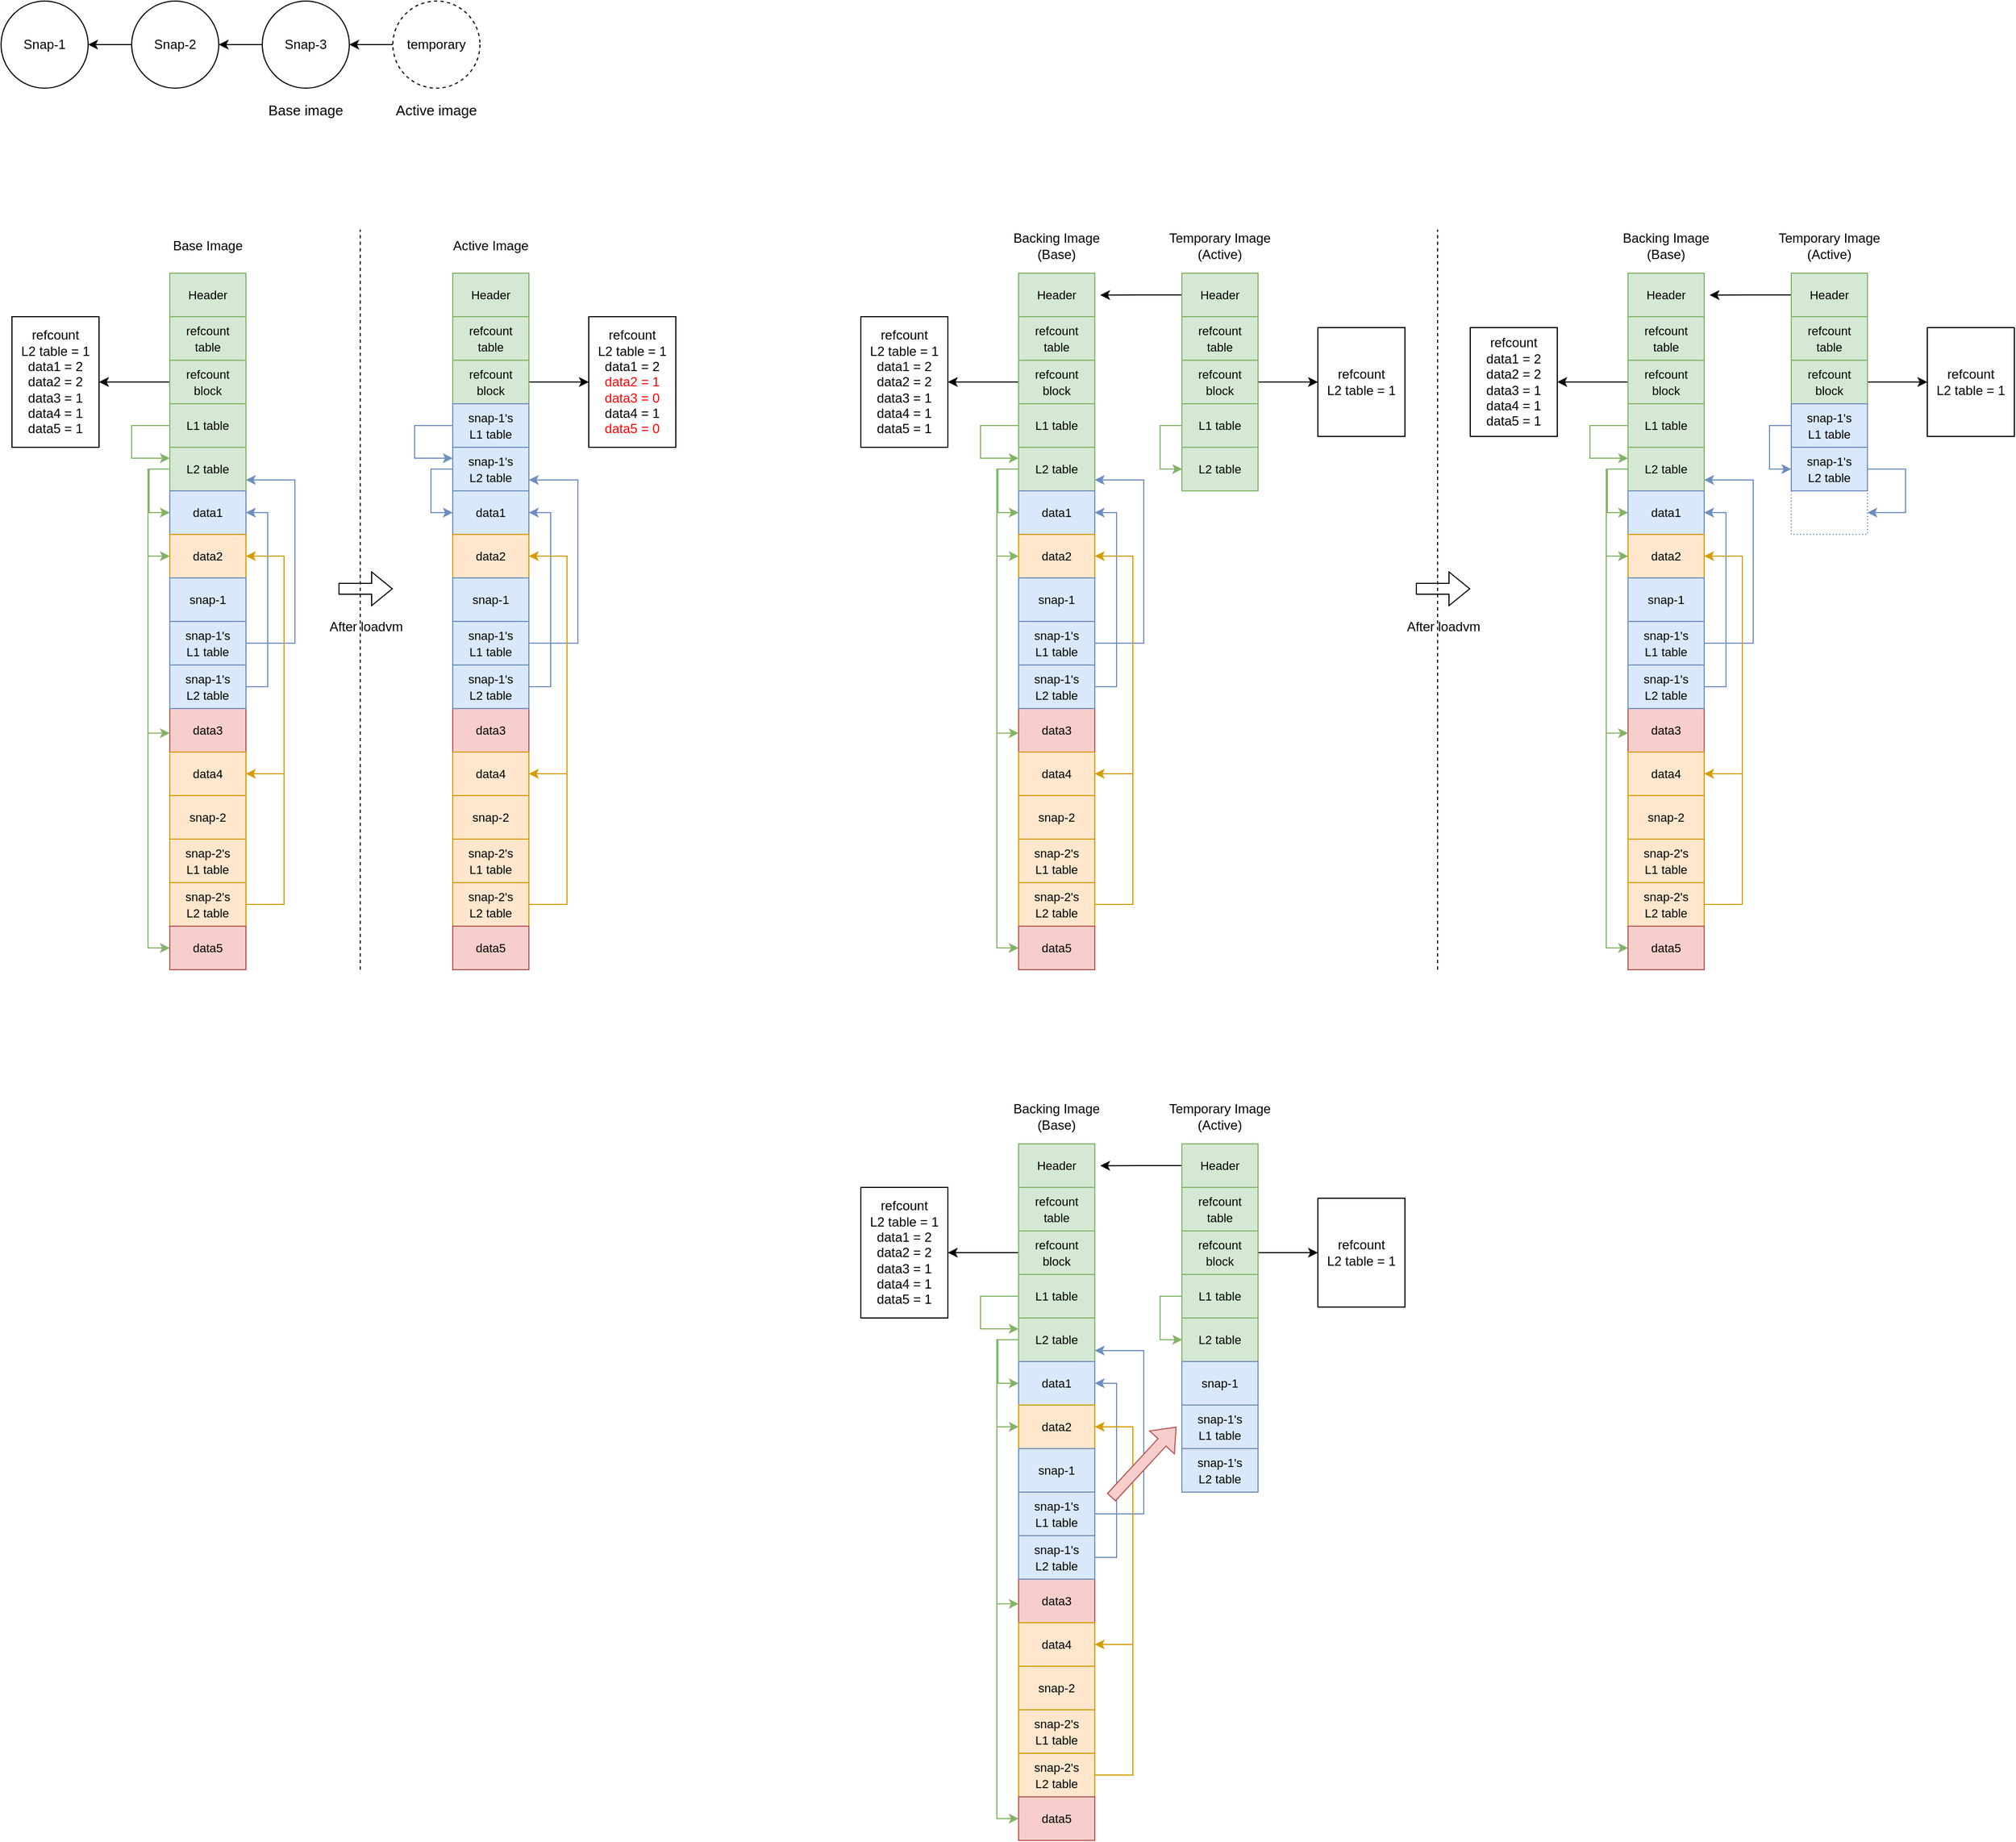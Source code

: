 <mxfile version="22.1.15" type="github">
  <diagram name="Page-1" id="ip2V91-t0S0FPxhZ_m5-">
    <mxGraphModel dx="1668" dy="891" grid="1" gridSize="10" guides="1" tooltips="1" connect="1" arrows="1" fold="1" page="1" pageScale="1" pageWidth="850" pageHeight="1100" math="0" shadow="0">
      <root>
        <mxCell id="0" />
        <mxCell id="1" parent="0" />
        <mxCell id="wI0rlVzmMDE5mdzokUml-1" value="Snap-1" style="ellipse;whiteSpace=wrap;html=1;aspect=fixed;" parent="1" vertex="1">
          <mxGeometry x="80" y="80" width="80" height="80" as="geometry" />
        </mxCell>
        <mxCell id="wI0rlVzmMDE5mdzokUml-5" value="" style="edgeStyle=orthogonalEdgeStyle;rounded=0;orthogonalLoop=1;jettySize=auto;html=1;" parent="1" source="wI0rlVzmMDE5mdzokUml-2" target="wI0rlVzmMDE5mdzokUml-1" edge="1">
          <mxGeometry relative="1" as="geometry" />
        </mxCell>
        <mxCell id="wI0rlVzmMDE5mdzokUml-2" value="Snap-2" style="ellipse;whiteSpace=wrap;html=1;aspect=fixed;" parent="1" vertex="1">
          <mxGeometry x="200" y="80" width="80" height="80" as="geometry" />
        </mxCell>
        <mxCell id="wI0rlVzmMDE5mdzokUml-4" value="" style="edgeStyle=orthogonalEdgeStyle;rounded=0;orthogonalLoop=1;jettySize=auto;html=1;" parent="1" source="wI0rlVzmMDE5mdzokUml-3" target="wI0rlVzmMDE5mdzokUml-2" edge="1">
          <mxGeometry relative="1" as="geometry" />
        </mxCell>
        <mxCell id="wI0rlVzmMDE5mdzokUml-3" value="Snap-3" style="ellipse;whiteSpace=wrap;html=1;aspect=fixed;" parent="1" vertex="1">
          <mxGeometry x="320" y="80" width="80" height="80" as="geometry" />
        </mxCell>
        <mxCell id="wI0rlVzmMDE5mdzokUml-9" value="&lt;font style=&quot;font-size: 13px;&quot;&gt;Base image&lt;/font&gt;" style="text;html=1;strokeColor=none;fillColor=none;align=center;verticalAlign=middle;whiteSpace=wrap;rounded=0;" parent="1" vertex="1">
          <mxGeometry x="320" y="160" width="80" height="40" as="geometry" />
        </mxCell>
        <mxCell id="wI0rlVzmMDE5mdzokUml-11" value="" style="edgeStyle=orthogonalEdgeStyle;rounded=0;orthogonalLoop=1;jettySize=auto;html=1;" parent="1" source="wI0rlVzmMDE5mdzokUml-10" target="wI0rlVzmMDE5mdzokUml-3" edge="1">
          <mxGeometry relative="1" as="geometry" />
        </mxCell>
        <mxCell id="wI0rlVzmMDE5mdzokUml-10" value="temporary" style="ellipse;whiteSpace=wrap;html=1;aspect=fixed;dashed=1;" parent="1" vertex="1">
          <mxGeometry x="440" y="80" width="80" height="80" as="geometry" />
        </mxCell>
        <mxCell id="wI0rlVzmMDE5mdzokUml-12" value="&lt;font style=&quot;font-size: 13px;&quot;&gt;Active image&lt;/font&gt;" style="text;html=1;strokeColor=none;fillColor=none;align=center;verticalAlign=middle;whiteSpace=wrap;rounded=0;" parent="1" vertex="1">
          <mxGeometry x="440" y="160" width="80" height="40" as="geometry" />
        </mxCell>
        <mxCell id="wI0rlVzmMDE5mdzokUml-28" value="&lt;font style=&quot;font-size: 11px;&quot;&gt;Header&lt;/font&gt;" style="rounded=0;whiteSpace=wrap;html=1;fillColor=#d5e8d4;strokeColor=#82b366;" parent="1" vertex="1">
          <mxGeometry x="235" y="330" width="70" height="40" as="geometry" />
        </mxCell>
        <mxCell id="wI0rlVzmMDE5mdzokUml-53" value="Base Image" style="text;html=1;strokeColor=none;fillColor=none;align=center;verticalAlign=middle;whiteSpace=wrap;rounded=0;" parent="1" vertex="1">
          <mxGeometry x="220" y="290" width="100" height="30" as="geometry" />
        </mxCell>
        <mxCell id="AbsNggpFnghS9GSkckr7-1" value="&lt;font style=&quot;font-size: 11px;&quot;&gt;refcount&lt;br&gt;table&lt;br&gt;&lt;/font&gt;" style="rounded=0;whiteSpace=wrap;html=1;fillColor=#d5e8d4;strokeColor=#82b366;" vertex="1" parent="1">
          <mxGeometry x="235" y="370" width="70" height="40" as="geometry" />
        </mxCell>
        <mxCell id="AbsNggpFnghS9GSkckr7-61" value="" style="edgeStyle=orthogonalEdgeStyle;rounded=0;orthogonalLoop=1;jettySize=auto;html=1;" edge="1" parent="1" source="AbsNggpFnghS9GSkckr7-2" target="AbsNggpFnghS9GSkckr7-60">
          <mxGeometry relative="1" as="geometry" />
        </mxCell>
        <mxCell id="AbsNggpFnghS9GSkckr7-2" value="&lt;font style=&quot;font-size: 11px;&quot;&gt;refcount&lt;br&gt;block&lt;br&gt;&lt;/font&gt;" style="rounded=0;whiteSpace=wrap;html=1;fillColor=#d5e8d4;strokeColor=#82b366;" vertex="1" parent="1">
          <mxGeometry x="235" y="410" width="70" height="40" as="geometry" />
        </mxCell>
        <mxCell id="AbsNggpFnghS9GSkckr7-30" style="edgeStyle=orthogonalEdgeStyle;rounded=0;orthogonalLoop=1;jettySize=auto;html=1;exitX=0;exitY=0.5;exitDx=0;exitDy=0;entryX=0;entryY=0.25;entryDx=0;entryDy=0;fillColor=#d5e8d4;strokeColor=#82b366;" edge="1" parent="1" source="AbsNggpFnghS9GSkckr7-3" target="AbsNggpFnghS9GSkckr7-4">
          <mxGeometry relative="1" as="geometry">
            <mxPoint x="235.333" y="510" as="targetPoint" />
            <Array as="points">
              <mxPoint x="200" y="470" />
              <mxPoint x="200" y="500" />
            </Array>
          </mxGeometry>
        </mxCell>
        <mxCell id="AbsNggpFnghS9GSkckr7-3" value="&lt;font style=&quot;font-size: 11px;&quot;&gt;L1 table&lt;/font&gt;" style="rounded=0;whiteSpace=wrap;html=1;fillColor=#d5e8d4;strokeColor=#82b366;" vertex="1" parent="1">
          <mxGeometry x="235" y="450" width="70" height="40" as="geometry" />
        </mxCell>
        <mxCell id="AbsNggpFnghS9GSkckr7-28" style="edgeStyle=orthogonalEdgeStyle;rounded=0;orthogonalLoop=1;jettySize=auto;html=1;entryX=0;entryY=0.5;entryDx=0;entryDy=0;exitX=0;exitY=0.25;exitDx=0;exitDy=0;fillColor=#d5e8d4;strokeColor=#82b366;" edge="1" parent="1" source="AbsNggpFnghS9GSkckr7-4" target="AbsNggpFnghS9GSkckr7-6">
          <mxGeometry relative="1" as="geometry">
            <Array as="points">
              <mxPoint x="235" y="510" />
              <mxPoint x="215" y="510" />
              <mxPoint x="215" y="590" />
            </Array>
          </mxGeometry>
        </mxCell>
        <mxCell id="AbsNggpFnghS9GSkckr7-54" style="edgeStyle=orthogonalEdgeStyle;rounded=0;orthogonalLoop=1;jettySize=auto;html=1;entryX=0;entryY=0.5;entryDx=0;entryDy=0;fillColor=#d5e8d4;strokeColor=#82b366;" edge="1" parent="1" source="AbsNggpFnghS9GSkckr7-4" target="AbsNggpFnghS9GSkckr7-5">
          <mxGeometry relative="1" as="geometry">
            <Array as="points">
              <mxPoint x="216" y="510" />
              <mxPoint x="216" y="550" />
            </Array>
          </mxGeometry>
        </mxCell>
        <mxCell id="AbsNggpFnghS9GSkckr7-56" style="edgeStyle=orthogonalEdgeStyle;rounded=0;orthogonalLoop=1;jettySize=auto;html=1;exitX=0;exitY=0.5;exitDx=0;exitDy=0;entryX=0;entryY=0.5;entryDx=0;entryDy=0;fillColor=#d5e8d4;strokeColor=#82b366;" edge="1" parent="1" source="AbsNggpFnghS9GSkckr7-4" target="AbsNggpFnghS9GSkckr7-15">
          <mxGeometry relative="1" as="geometry" />
        </mxCell>
        <mxCell id="AbsNggpFnghS9GSkckr7-4" value="&lt;font style=&quot;font-size: 11px;&quot;&gt;L2 table&lt;/font&gt;" style="rounded=0;whiteSpace=wrap;html=1;fillColor=#d5e8d4;strokeColor=#82b366;" vertex="1" parent="1">
          <mxGeometry x="235" y="490" width="70" height="40" as="geometry" />
        </mxCell>
        <mxCell id="AbsNggpFnghS9GSkckr7-5" value="&lt;font style=&quot;font-size: 11px;&quot;&gt;data1&lt;/font&gt;" style="rounded=0;whiteSpace=wrap;html=1;fillColor=#dae8fc;strokeColor=#6c8ebf;" vertex="1" parent="1">
          <mxGeometry x="235" y="530" width="70" height="40" as="geometry" />
        </mxCell>
        <mxCell id="AbsNggpFnghS9GSkckr7-6" value="&lt;font style=&quot;font-size: 11px;&quot;&gt;data2&lt;/font&gt;" style="rounded=0;whiteSpace=wrap;html=1;fillColor=#ffe6cc;strokeColor=#d79b00;" vertex="1" parent="1">
          <mxGeometry x="235" y="570" width="70" height="40" as="geometry" />
        </mxCell>
        <mxCell id="AbsNggpFnghS9GSkckr7-7" value="&lt;font style=&quot;font-size: 11px;&quot;&gt;data3&lt;/font&gt;" style="rounded=0;whiteSpace=wrap;html=1;fillColor=#f8cecc;strokeColor=#b85450;" vertex="1" parent="1">
          <mxGeometry x="235" y="730" width="70" height="40" as="geometry" />
        </mxCell>
        <mxCell id="AbsNggpFnghS9GSkckr7-8" value="&lt;font style=&quot;font-size: 11px;&quot;&gt;snap-1&lt;/font&gt;" style="rounded=0;whiteSpace=wrap;html=1;fillColor=#dae8fc;strokeColor=#6c8ebf;" vertex="1" parent="1">
          <mxGeometry x="235" y="610" width="70" height="40" as="geometry" />
        </mxCell>
        <mxCell id="AbsNggpFnghS9GSkckr7-29" style="edgeStyle=orthogonalEdgeStyle;rounded=0;orthogonalLoop=1;jettySize=auto;html=1;entryX=1;entryY=0.75;entryDx=0;entryDy=0;fillColor=#dae8fc;strokeColor=#6c8ebf;" edge="1" parent="1" source="AbsNggpFnghS9GSkckr7-9" target="AbsNggpFnghS9GSkckr7-4">
          <mxGeometry relative="1" as="geometry">
            <Array as="points">
              <mxPoint x="350" y="670" />
              <mxPoint x="350" y="520" />
            </Array>
          </mxGeometry>
        </mxCell>
        <mxCell id="AbsNggpFnghS9GSkckr7-9" value="&lt;font style=&quot;font-size: 11px;&quot;&gt;snap-1&#39;s&lt;br&gt;L1 table&lt;br&gt;&lt;/font&gt;" style="rounded=0;whiteSpace=wrap;html=1;fillColor=#dae8fc;strokeColor=#6c8ebf;" vertex="1" parent="1">
          <mxGeometry x="235" y="650" width="70" height="40" as="geometry" />
        </mxCell>
        <mxCell id="AbsNggpFnghS9GSkckr7-24" style="edgeStyle=orthogonalEdgeStyle;rounded=0;orthogonalLoop=1;jettySize=auto;html=1;entryX=1;entryY=0.5;entryDx=0;entryDy=0;fillColor=#dae8fc;strokeColor=#6c8ebf;" edge="1" parent="1" source="AbsNggpFnghS9GSkckr7-10" target="AbsNggpFnghS9GSkckr7-5">
          <mxGeometry relative="1" as="geometry">
            <Array as="points">
              <mxPoint x="325" y="710" />
              <mxPoint x="325" y="550" />
            </Array>
          </mxGeometry>
        </mxCell>
        <mxCell id="AbsNggpFnghS9GSkckr7-10" value="&lt;font style=&quot;font-size: 11px;&quot;&gt;snap-1&#39;s&lt;br&gt;L2 table&lt;br&gt;&lt;/font&gt;" style="rounded=0;whiteSpace=wrap;html=1;fillColor=#dae8fc;strokeColor=#6c8ebf;" vertex="1" parent="1">
          <mxGeometry x="235" y="690" width="70" height="40" as="geometry" />
        </mxCell>
        <mxCell id="AbsNggpFnghS9GSkckr7-11" value="&lt;font style=&quot;font-size: 11px;&quot;&gt;data4&lt;/font&gt;" style="rounded=0;whiteSpace=wrap;html=1;fillColor=#ffe6cc;strokeColor=#d79b00;" vertex="1" parent="1">
          <mxGeometry x="235" y="770" width="70" height="40" as="geometry" />
        </mxCell>
        <mxCell id="AbsNggpFnghS9GSkckr7-12" value="&lt;font style=&quot;font-size: 11px;&quot;&gt;snap-2&lt;/font&gt;" style="rounded=0;whiteSpace=wrap;html=1;fillColor=#ffe6cc;strokeColor=#d79b00;" vertex="1" parent="1">
          <mxGeometry x="235" y="810" width="70" height="40" as="geometry" />
        </mxCell>
        <mxCell id="AbsNggpFnghS9GSkckr7-13" value="&lt;font style=&quot;font-size: 11px;&quot;&gt;snap-2&#39;s&lt;br&gt;L1 table&lt;br&gt;&lt;/font&gt;" style="rounded=0;whiteSpace=wrap;html=1;fillColor=#ffe6cc;strokeColor=#d79b00;" vertex="1" parent="1">
          <mxGeometry x="235" y="850" width="70" height="40" as="geometry" />
        </mxCell>
        <mxCell id="AbsNggpFnghS9GSkckr7-25" style="edgeStyle=orthogonalEdgeStyle;rounded=0;orthogonalLoop=1;jettySize=auto;html=1;exitX=0;exitY=0.5;exitDx=0;exitDy=0;entryX=1;entryY=0.5;entryDx=0;entryDy=0;fillColor=#ffe6cc;strokeColor=#d79b00;" edge="1" parent="1" source="AbsNggpFnghS9GSkckr7-14" target="AbsNggpFnghS9GSkckr7-6">
          <mxGeometry relative="1" as="geometry">
            <Array as="points">
              <mxPoint x="340" y="910" />
              <mxPoint x="340" y="590" />
            </Array>
          </mxGeometry>
        </mxCell>
        <mxCell id="AbsNggpFnghS9GSkckr7-26" style="edgeStyle=orthogonalEdgeStyle;rounded=0;orthogonalLoop=1;jettySize=auto;html=1;exitX=0;exitY=0.5;exitDx=0;exitDy=0;entryX=1;entryY=0.5;entryDx=0;entryDy=0;fillColor=#ffe6cc;strokeColor=#d79b00;" edge="1" parent="1" source="AbsNggpFnghS9GSkckr7-14" target="AbsNggpFnghS9GSkckr7-11">
          <mxGeometry relative="1" as="geometry">
            <Array as="points">
              <mxPoint x="340" y="910" />
              <mxPoint x="340" y="790" />
            </Array>
          </mxGeometry>
        </mxCell>
        <mxCell id="AbsNggpFnghS9GSkckr7-14" value="&lt;font style=&quot;font-size: 11px;&quot;&gt;snap-2&#39;s&lt;br&gt;L2 table&lt;br&gt;&lt;/font&gt;" style="rounded=0;whiteSpace=wrap;html=1;fillColor=#ffe6cc;strokeColor=#d79b00;" vertex="1" parent="1">
          <mxGeometry x="235" y="890" width="70" height="40" as="geometry" />
        </mxCell>
        <mxCell id="AbsNggpFnghS9GSkckr7-15" value="&lt;font style=&quot;font-size: 11px;&quot;&gt;data5&lt;/font&gt;" style="rounded=0;whiteSpace=wrap;html=1;fillColor=#f8cecc;strokeColor=#b85450;" vertex="1" parent="1">
          <mxGeometry x="235" y="930" width="70" height="40" as="geometry" />
        </mxCell>
        <mxCell id="AbsNggpFnghS9GSkckr7-31" value="&lt;font style=&quot;font-size: 11px;&quot;&gt;Header&lt;/font&gt;" style="rounded=0;whiteSpace=wrap;html=1;fillColor=#d5e8d4;strokeColor=#82b366;" vertex="1" parent="1">
          <mxGeometry x="495" y="330" width="70" height="40" as="geometry" />
        </mxCell>
        <mxCell id="AbsNggpFnghS9GSkckr7-32" value="Active Image" style="text;html=1;strokeColor=none;fillColor=none;align=center;verticalAlign=middle;whiteSpace=wrap;rounded=0;" vertex="1" parent="1">
          <mxGeometry x="480" y="290" width="100" height="30" as="geometry" />
        </mxCell>
        <mxCell id="AbsNggpFnghS9GSkckr7-33" value="&lt;font style=&quot;font-size: 11px;&quot;&gt;refcount&lt;br&gt;table&lt;br&gt;&lt;/font&gt;" style="rounded=0;whiteSpace=wrap;html=1;fillColor=#d5e8d4;strokeColor=#82b366;" vertex="1" parent="1">
          <mxGeometry x="495" y="370" width="70" height="40" as="geometry" />
        </mxCell>
        <mxCell id="AbsNggpFnghS9GSkckr7-63" value="" style="edgeStyle=orthogonalEdgeStyle;rounded=0;orthogonalLoop=1;jettySize=auto;html=1;" edge="1" parent="1" source="AbsNggpFnghS9GSkckr7-34" target="AbsNggpFnghS9GSkckr7-62">
          <mxGeometry relative="1" as="geometry" />
        </mxCell>
        <mxCell id="AbsNggpFnghS9GSkckr7-34" value="&lt;font style=&quot;font-size: 11px;&quot;&gt;refcount&lt;br&gt;block&lt;br&gt;&lt;/font&gt;" style="rounded=0;whiteSpace=wrap;html=1;fillColor=#d5e8d4;strokeColor=#82b366;" vertex="1" parent="1">
          <mxGeometry x="495" y="410" width="70" height="40" as="geometry" />
        </mxCell>
        <mxCell id="AbsNggpFnghS9GSkckr7-35" style="edgeStyle=orthogonalEdgeStyle;rounded=0;orthogonalLoop=1;jettySize=auto;html=1;exitX=0;exitY=0.5;exitDx=0;exitDy=0;entryX=0;entryY=0.25;entryDx=0;entryDy=0;fillColor=#dae8fc;strokeColor=#6c8ebf;" edge="1" source="AbsNggpFnghS9GSkckr7-36" target="AbsNggpFnghS9GSkckr7-38" parent="1">
          <mxGeometry relative="1" as="geometry">
            <mxPoint x="495.333" y="510" as="targetPoint" />
            <Array as="points">
              <mxPoint x="460" y="470" />
              <mxPoint x="460" y="500" />
            </Array>
          </mxGeometry>
        </mxCell>
        <mxCell id="AbsNggpFnghS9GSkckr7-36" value="&lt;font style=&quot;font-size: 11px;&quot;&gt;L1 table&lt;/font&gt;" style="rounded=0;whiteSpace=wrap;html=1;fillColor=#d5e8d4;strokeColor=#82b366;" vertex="1" parent="1">
          <mxGeometry x="495" y="450" width="70" height="40" as="geometry" />
        </mxCell>
        <mxCell id="AbsNggpFnghS9GSkckr7-37" style="edgeStyle=orthogonalEdgeStyle;rounded=0;orthogonalLoop=1;jettySize=auto;html=1;entryX=0;entryY=0.5;entryDx=0;entryDy=0;exitX=0;exitY=0.25;exitDx=0;exitDy=0;fillColor=#dae8fc;strokeColor=#6c8ebf;" edge="1" source="AbsNggpFnghS9GSkckr7-38" target="AbsNggpFnghS9GSkckr7-39" parent="1">
          <mxGeometry relative="1" as="geometry">
            <Array as="points">
              <mxPoint x="495" y="510" />
              <mxPoint x="475" y="510" />
              <mxPoint x="475" y="550" />
            </Array>
          </mxGeometry>
        </mxCell>
        <mxCell id="AbsNggpFnghS9GSkckr7-38" value="&lt;font style=&quot;font-size: 11px;&quot;&gt;L2 table&lt;/font&gt;" style="rounded=0;whiteSpace=wrap;html=1;fillColor=#d5e8d4;strokeColor=#82b366;" vertex="1" parent="1">
          <mxGeometry x="495" y="490" width="70" height="40" as="geometry" />
        </mxCell>
        <mxCell id="AbsNggpFnghS9GSkckr7-39" value="&lt;font style=&quot;font-size: 11px;&quot;&gt;data1&lt;/font&gt;" style="rounded=0;whiteSpace=wrap;html=1;fillColor=#dae8fc;strokeColor=#6c8ebf;" vertex="1" parent="1">
          <mxGeometry x="495" y="530" width="70" height="40" as="geometry" />
        </mxCell>
        <mxCell id="AbsNggpFnghS9GSkckr7-40" value="&lt;font style=&quot;font-size: 11px;&quot;&gt;data2&lt;/font&gt;" style="rounded=0;whiteSpace=wrap;html=1;fillColor=#ffe6cc;strokeColor=#d79b00;" vertex="1" parent="1">
          <mxGeometry x="495" y="570" width="70" height="40" as="geometry" />
        </mxCell>
        <mxCell id="AbsNggpFnghS9GSkckr7-41" value="&lt;font style=&quot;font-size: 11px;&quot;&gt;data3&lt;/font&gt;" style="rounded=0;whiteSpace=wrap;html=1;fillColor=#f8cecc;strokeColor=#b85450;" vertex="1" parent="1">
          <mxGeometry x="495" y="730" width="70" height="40" as="geometry" />
        </mxCell>
        <mxCell id="AbsNggpFnghS9GSkckr7-42" value="&lt;font style=&quot;font-size: 11px;&quot;&gt;snap-1&lt;/font&gt;" style="rounded=0;whiteSpace=wrap;html=1;fillColor=#dae8fc;strokeColor=#6c8ebf;" vertex="1" parent="1">
          <mxGeometry x="495" y="610" width="70" height="40" as="geometry" />
        </mxCell>
        <mxCell id="AbsNggpFnghS9GSkckr7-43" style="edgeStyle=orthogonalEdgeStyle;rounded=0;orthogonalLoop=1;jettySize=auto;html=1;entryX=1;entryY=0.75;entryDx=0;entryDy=0;fillColor=#dae8fc;strokeColor=#6c8ebf;" edge="1" source="AbsNggpFnghS9GSkckr7-44" target="AbsNggpFnghS9GSkckr7-38" parent="1">
          <mxGeometry relative="1" as="geometry">
            <Array as="points">
              <mxPoint x="610" y="670" />
              <mxPoint x="610" y="520" />
            </Array>
          </mxGeometry>
        </mxCell>
        <mxCell id="AbsNggpFnghS9GSkckr7-44" value="&lt;font style=&quot;font-size: 11px;&quot;&gt;snap-1&#39;s&lt;br&gt;L1 table&lt;br&gt;&lt;/font&gt;" style="rounded=0;whiteSpace=wrap;html=1;fillColor=#dae8fc;strokeColor=#6c8ebf;" vertex="1" parent="1">
          <mxGeometry x="495" y="650" width="70" height="40" as="geometry" />
        </mxCell>
        <mxCell id="AbsNggpFnghS9GSkckr7-45" style="edgeStyle=orthogonalEdgeStyle;rounded=0;orthogonalLoop=1;jettySize=auto;html=1;entryX=1;entryY=0.5;entryDx=0;entryDy=0;fillColor=#dae8fc;strokeColor=#6c8ebf;" edge="1" source="AbsNggpFnghS9GSkckr7-46" target="AbsNggpFnghS9GSkckr7-39" parent="1">
          <mxGeometry relative="1" as="geometry">
            <Array as="points">
              <mxPoint x="585" y="710" />
              <mxPoint x="585" y="550" />
            </Array>
          </mxGeometry>
        </mxCell>
        <mxCell id="AbsNggpFnghS9GSkckr7-46" value="&lt;font style=&quot;font-size: 11px;&quot;&gt;snap-1&#39;s&lt;br&gt;L2 table&lt;br&gt;&lt;/font&gt;" style="rounded=0;whiteSpace=wrap;html=1;fillColor=#dae8fc;strokeColor=#6c8ebf;" vertex="1" parent="1">
          <mxGeometry x="495" y="690" width="70" height="40" as="geometry" />
        </mxCell>
        <mxCell id="AbsNggpFnghS9GSkckr7-47" value="&lt;font style=&quot;font-size: 11px;&quot;&gt;data4&lt;/font&gt;" style="rounded=0;whiteSpace=wrap;html=1;fillColor=#ffe6cc;strokeColor=#d79b00;" vertex="1" parent="1">
          <mxGeometry x="495" y="770" width="70" height="40" as="geometry" />
        </mxCell>
        <mxCell id="AbsNggpFnghS9GSkckr7-48" value="&lt;font style=&quot;font-size: 11px;&quot;&gt;snap-2&lt;/font&gt;" style="rounded=0;whiteSpace=wrap;html=1;fillColor=#ffe6cc;strokeColor=#d79b00;" vertex="1" parent="1">
          <mxGeometry x="495" y="810" width="70" height="40" as="geometry" />
        </mxCell>
        <mxCell id="AbsNggpFnghS9GSkckr7-49" value="&lt;font style=&quot;font-size: 11px;&quot;&gt;snap-2&#39;s&lt;br&gt;L1 table&lt;br&gt;&lt;/font&gt;" style="rounded=0;whiteSpace=wrap;html=1;fillColor=#ffe6cc;strokeColor=#d79b00;" vertex="1" parent="1">
          <mxGeometry x="495" y="850" width="70" height="40" as="geometry" />
        </mxCell>
        <mxCell id="AbsNggpFnghS9GSkckr7-50" style="edgeStyle=orthogonalEdgeStyle;rounded=0;orthogonalLoop=1;jettySize=auto;html=1;exitX=0;exitY=0.5;exitDx=0;exitDy=0;entryX=1;entryY=0.5;entryDx=0;entryDy=0;fillColor=#ffe6cc;strokeColor=#d79b00;" edge="1" source="AbsNggpFnghS9GSkckr7-52" target="AbsNggpFnghS9GSkckr7-40" parent="1">
          <mxGeometry relative="1" as="geometry">
            <Array as="points">
              <mxPoint x="600" y="910" />
              <mxPoint x="600" y="590" />
            </Array>
          </mxGeometry>
        </mxCell>
        <mxCell id="AbsNggpFnghS9GSkckr7-51" style="edgeStyle=orthogonalEdgeStyle;rounded=0;orthogonalLoop=1;jettySize=auto;html=1;exitX=0;exitY=0.5;exitDx=0;exitDy=0;entryX=1;entryY=0.5;entryDx=0;entryDy=0;fillColor=#ffe6cc;strokeColor=#d79b00;" edge="1" source="AbsNggpFnghS9GSkckr7-52" target="AbsNggpFnghS9GSkckr7-47" parent="1">
          <mxGeometry relative="1" as="geometry">
            <Array as="points">
              <mxPoint x="600" y="910" />
              <mxPoint x="600" y="790" />
            </Array>
          </mxGeometry>
        </mxCell>
        <mxCell id="AbsNggpFnghS9GSkckr7-52" value="&lt;font style=&quot;font-size: 11px;&quot;&gt;snap-2&#39;s&lt;br&gt;L2 table&lt;br&gt;&lt;/font&gt;" style="rounded=0;whiteSpace=wrap;html=1;fillColor=#ffe6cc;strokeColor=#d79b00;" vertex="1" parent="1">
          <mxGeometry x="495" y="890" width="70" height="40" as="geometry" />
        </mxCell>
        <mxCell id="AbsNggpFnghS9GSkckr7-53" value="&lt;font style=&quot;font-size: 11px;&quot;&gt;data5&lt;/font&gt;" style="rounded=0;whiteSpace=wrap;html=1;fillColor=#f8cecc;strokeColor=#b85450;" vertex="1" parent="1">
          <mxGeometry x="495" y="930" width="70" height="40" as="geometry" />
        </mxCell>
        <mxCell id="AbsNggpFnghS9GSkckr7-55" style="edgeStyle=orthogonalEdgeStyle;rounded=0;orthogonalLoop=1;jettySize=auto;html=1;entryX=0;entryY=0.567;entryDx=0;entryDy=0;entryPerimeter=0;fillColor=#d5e8d4;strokeColor=#82b366;" edge="1" parent="1" source="AbsNggpFnghS9GSkckr7-4" target="AbsNggpFnghS9GSkckr7-7">
          <mxGeometry relative="1" as="geometry">
            <Array as="points">
              <mxPoint x="215" y="510" />
              <mxPoint x="215" y="753" />
            </Array>
          </mxGeometry>
        </mxCell>
        <mxCell id="AbsNggpFnghS9GSkckr7-57" value="&lt;font style=&quot;font-size: 11px;&quot;&gt;snap-1&#39;s&lt;br&gt;L1 table&lt;br&gt;&lt;/font&gt;" style="rounded=0;whiteSpace=wrap;html=1;fillColor=#dae8fc;strokeColor=#6c8ebf;" vertex="1" parent="1">
          <mxGeometry x="495" y="450" width="70" height="40" as="geometry" />
        </mxCell>
        <mxCell id="AbsNggpFnghS9GSkckr7-58" value="&lt;font style=&quot;font-size: 11px;&quot;&gt;snap-1&#39;s&lt;br&gt;L2 table&lt;br&gt;&lt;/font&gt;" style="rounded=0;whiteSpace=wrap;html=1;fillColor=#dae8fc;strokeColor=#6c8ebf;" vertex="1" parent="1">
          <mxGeometry x="495" y="490" width="70" height="40" as="geometry" />
        </mxCell>
        <mxCell id="AbsNggpFnghS9GSkckr7-59" value="" style="shape=flexArrow;endArrow=classic;html=1;rounded=0;" edge="1" parent="1">
          <mxGeometry width="50" height="50" relative="1" as="geometry">
            <mxPoint x="390" y="620" as="sourcePoint" />
            <mxPoint x="440" y="620" as="targetPoint" />
          </mxGeometry>
        </mxCell>
        <mxCell id="AbsNggpFnghS9GSkckr7-60" value="refcount&lt;br&gt;L2 table = 1&lt;br&gt;data1 = 2&lt;br&gt;data2 = 2&lt;br&gt;data3 = 1&lt;br&gt;data4 = 1&lt;br&gt;data5 = 1" style="whiteSpace=wrap;html=1;rounded=0;" vertex="1" parent="1">
          <mxGeometry x="90" y="370" width="80" height="120" as="geometry" />
        </mxCell>
        <mxCell id="AbsNggpFnghS9GSkckr7-62" value="refcount&lt;br&gt;L2 table = 1&lt;br&gt;data1 = 2&lt;br&gt;&lt;font color=&quot;#ff0000&quot;&gt;data2 = 1&lt;/font&gt;&lt;br&gt;&lt;font color=&quot;#ff0000&quot;&gt;data3 = 0&lt;/font&gt;&lt;br&gt;data4 = 1&lt;br&gt;&lt;font color=&quot;#ff0000&quot;&gt;data5 = 0&lt;/font&gt;" style="whiteSpace=wrap;html=1;rounded=0;" vertex="1" parent="1">
          <mxGeometry x="620" y="370" width="80" height="120" as="geometry" />
        </mxCell>
        <mxCell id="AbsNggpFnghS9GSkckr7-64" value="After loadvm" style="text;html=1;align=center;verticalAlign=middle;resizable=0;points=[];autosize=1;strokeColor=none;fillColor=none;" vertex="1" parent="1">
          <mxGeometry x="370" y="640" width="90" height="30" as="geometry" />
        </mxCell>
        <mxCell id="AbsNggpFnghS9GSkckr7-65" value="&lt;font style=&quot;font-size: 11px;&quot;&gt;Header&lt;/font&gt;" style="rounded=0;whiteSpace=wrap;html=1;fillColor=#d5e8d4;strokeColor=#82b366;" vertex="1" parent="1">
          <mxGeometry x="1015" y="330" width="70" height="40" as="geometry" />
        </mxCell>
        <mxCell id="AbsNggpFnghS9GSkckr7-66" value="Backing Image&lt;br&gt;(Base)" style="text;html=1;strokeColor=none;fillColor=none;align=center;verticalAlign=middle;whiteSpace=wrap;rounded=0;" vertex="1" parent="1">
          <mxGeometry x="1000" y="290" width="100" height="30" as="geometry" />
        </mxCell>
        <mxCell id="AbsNggpFnghS9GSkckr7-67" value="&lt;font style=&quot;font-size: 11px;&quot;&gt;refcount&lt;br&gt;table&lt;br&gt;&lt;/font&gt;" style="rounded=0;whiteSpace=wrap;html=1;fillColor=#d5e8d4;strokeColor=#82b366;" vertex="1" parent="1">
          <mxGeometry x="1015" y="370" width="70" height="40" as="geometry" />
        </mxCell>
        <mxCell id="AbsNggpFnghS9GSkckr7-68" value="" style="edgeStyle=orthogonalEdgeStyle;rounded=0;orthogonalLoop=1;jettySize=auto;html=1;" edge="1" source="AbsNggpFnghS9GSkckr7-69" target="AbsNggpFnghS9GSkckr7-119" parent="1">
          <mxGeometry relative="1" as="geometry" />
        </mxCell>
        <mxCell id="AbsNggpFnghS9GSkckr7-69" value="&lt;font style=&quot;font-size: 11px;&quot;&gt;refcount&lt;br&gt;block&lt;br&gt;&lt;/font&gt;" style="rounded=0;whiteSpace=wrap;html=1;fillColor=#d5e8d4;strokeColor=#82b366;" vertex="1" parent="1">
          <mxGeometry x="1015" y="410" width="70" height="40" as="geometry" />
        </mxCell>
        <mxCell id="AbsNggpFnghS9GSkckr7-70" style="edgeStyle=orthogonalEdgeStyle;rounded=0;orthogonalLoop=1;jettySize=auto;html=1;exitX=0;exitY=0.5;exitDx=0;exitDy=0;entryX=0;entryY=0.25;entryDx=0;entryDy=0;fillColor=#d5e8d4;strokeColor=#82b366;" edge="1" source="AbsNggpFnghS9GSkckr7-71" target="AbsNggpFnghS9GSkckr7-75" parent="1">
          <mxGeometry relative="1" as="geometry">
            <mxPoint x="1015.333" y="510" as="targetPoint" />
            <Array as="points">
              <mxPoint x="980" y="470" />
              <mxPoint x="980" y="500" />
            </Array>
          </mxGeometry>
        </mxCell>
        <mxCell id="AbsNggpFnghS9GSkckr7-71" value="&lt;font style=&quot;font-size: 11px;&quot;&gt;L1 table&lt;/font&gt;" style="rounded=0;whiteSpace=wrap;html=1;fillColor=#d5e8d4;strokeColor=#82b366;" vertex="1" parent="1">
          <mxGeometry x="1015" y="450" width="70" height="40" as="geometry" />
        </mxCell>
        <mxCell id="AbsNggpFnghS9GSkckr7-72" style="edgeStyle=orthogonalEdgeStyle;rounded=0;orthogonalLoop=1;jettySize=auto;html=1;entryX=0;entryY=0.5;entryDx=0;entryDy=0;exitX=0;exitY=0.25;exitDx=0;exitDy=0;fillColor=#d5e8d4;strokeColor=#82b366;" edge="1" source="AbsNggpFnghS9GSkckr7-75" target="AbsNggpFnghS9GSkckr7-77" parent="1">
          <mxGeometry relative="1" as="geometry">
            <Array as="points">
              <mxPoint x="1015" y="510" />
              <mxPoint x="995" y="510" />
              <mxPoint x="995" y="590" />
            </Array>
          </mxGeometry>
        </mxCell>
        <mxCell id="AbsNggpFnghS9GSkckr7-73" style="edgeStyle=orthogonalEdgeStyle;rounded=0;orthogonalLoop=1;jettySize=auto;html=1;entryX=0;entryY=0.5;entryDx=0;entryDy=0;fillColor=#d5e8d4;strokeColor=#82b366;" edge="1" source="AbsNggpFnghS9GSkckr7-75" target="AbsNggpFnghS9GSkckr7-76" parent="1">
          <mxGeometry relative="1" as="geometry">
            <Array as="points">
              <mxPoint x="996" y="510" />
              <mxPoint x="996" y="550" />
            </Array>
          </mxGeometry>
        </mxCell>
        <mxCell id="AbsNggpFnghS9GSkckr7-74" style="edgeStyle=orthogonalEdgeStyle;rounded=0;orthogonalLoop=1;jettySize=auto;html=1;exitX=0;exitY=0.5;exitDx=0;exitDy=0;entryX=0;entryY=0.5;entryDx=0;entryDy=0;fillColor=#d5e8d4;strokeColor=#82b366;" edge="1" source="AbsNggpFnghS9GSkckr7-75" target="AbsNggpFnghS9GSkckr7-90" parent="1">
          <mxGeometry relative="1" as="geometry" />
        </mxCell>
        <mxCell id="AbsNggpFnghS9GSkckr7-75" value="&lt;font style=&quot;font-size: 11px;&quot;&gt;L2 table&lt;/font&gt;" style="rounded=0;whiteSpace=wrap;html=1;fillColor=#d5e8d4;strokeColor=#82b366;" vertex="1" parent="1">
          <mxGeometry x="1015" y="490" width="70" height="40" as="geometry" />
        </mxCell>
        <mxCell id="AbsNggpFnghS9GSkckr7-76" value="&lt;font style=&quot;font-size: 11px;&quot;&gt;data1&lt;/font&gt;" style="rounded=0;whiteSpace=wrap;html=1;fillColor=#dae8fc;strokeColor=#6c8ebf;" vertex="1" parent="1">
          <mxGeometry x="1015" y="530" width="70" height="40" as="geometry" />
        </mxCell>
        <mxCell id="AbsNggpFnghS9GSkckr7-77" value="&lt;font style=&quot;font-size: 11px;&quot;&gt;data2&lt;/font&gt;" style="rounded=0;whiteSpace=wrap;html=1;fillColor=#ffe6cc;strokeColor=#d79b00;" vertex="1" parent="1">
          <mxGeometry x="1015" y="570" width="70" height="40" as="geometry" />
        </mxCell>
        <mxCell id="AbsNggpFnghS9GSkckr7-78" value="&lt;font style=&quot;font-size: 11px;&quot;&gt;data3&lt;/font&gt;" style="rounded=0;whiteSpace=wrap;html=1;fillColor=#f8cecc;strokeColor=#b85450;" vertex="1" parent="1">
          <mxGeometry x="1015" y="730" width="70" height="40" as="geometry" />
        </mxCell>
        <mxCell id="AbsNggpFnghS9GSkckr7-79" value="&lt;font style=&quot;font-size: 11px;&quot;&gt;snap-1&lt;/font&gt;" style="rounded=0;whiteSpace=wrap;html=1;fillColor=#dae8fc;strokeColor=#6c8ebf;" vertex="1" parent="1">
          <mxGeometry x="1015" y="610" width="70" height="40" as="geometry" />
        </mxCell>
        <mxCell id="AbsNggpFnghS9GSkckr7-80" style="edgeStyle=orthogonalEdgeStyle;rounded=0;orthogonalLoop=1;jettySize=auto;html=1;entryX=1;entryY=0.75;entryDx=0;entryDy=0;fillColor=#dae8fc;strokeColor=#6c8ebf;" edge="1" source="AbsNggpFnghS9GSkckr7-81" target="AbsNggpFnghS9GSkckr7-75" parent="1">
          <mxGeometry relative="1" as="geometry">
            <Array as="points">
              <mxPoint x="1130" y="670" />
              <mxPoint x="1130" y="520" />
            </Array>
          </mxGeometry>
        </mxCell>
        <mxCell id="AbsNggpFnghS9GSkckr7-81" value="&lt;font style=&quot;font-size: 11px;&quot;&gt;snap-1&#39;s&lt;br&gt;L1 table&lt;br&gt;&lt;/font&gt;" style="rounded=0;whiteSpace=wrap;html=1;fillColor=#dae8fc;strokeColor=#6c8ebf;" vertex="1" parent="1">
          <mxGeometry x="1015" y="650" width="70" height="40" as="geometry" />
        </mxCell>
        <mxCell id="AbsNggpFnghS9GSkckr7-82" style="edgeStyle=orthogonalEdgeStyle;rounded=0;orthogonalLoop=1;jettySize=auto;html=1;entryX=1;entryY=0.5;entryDx=0;entryDy=0;fillColor=#dae8fc;strokeColor=#6c8ebf;" edge="1" source="AbsNggpFnghS9GSkckr7-83" target="AbsNggpFnghS9GSkckr7-76" parent="1">
          <mxGeometry relative="1" as="geometry">
            <Array as="points">
              <mxPoint x="1105" y="710" />
              <mxPoint x="1105" y="550" />
            </Array>
          </mxGeometry>
        </mxCell>
        <mxCell id="AbsNggpFnghS9GSkckr7-83" value="&lt;font style=&quot;font-size: 11px;&quot;&gt;snap-1&#39;s&lt;br&gt;L2 table&lt;br&gt;&lt;/font&gt;" style="rounded=0;whiteSpace=wrap;html=1;fillColor=#dae8fc;strokeColor=#6c8ebf;" vertex="1" parent="1">
          <mxGeometry x="1015" y="690" width="70" height="40" as="geometry" />
        </mxCell>
        <mxCell id="AbsNggpFnghS9GSkckr7-84" value="&lt;font style=&quot;font-size: 11px;&quot;&gt;data4&lt;/font&gt;" style="rounded=0;whiteSpace=wrap;html=1;fillColor=#ffe6cc;strokeColor=#d79b00;" vertex="1" parent="1">
          <mxGeometry x="1015" y="770" width="70" height="40" as="geometry" />
        </mxCell>
        <mxCell id="AbsNggpFnghS9GSkckr7-85" value="&lt;font style=&quot;font-size: 11px;&quot;&gt;snap-2&lt;/font&gt;" style="rounded=0;whiteSpace=wrap;html=1;fillColor=#ffe6cc;strokeColor=#d79b00;" vertex="1" parent="1">
          <mxGeometry x="1015" y="810" width="70" height="40" as="geometry" />
        </mxCell>
        <mxCell id="AbsNggpFnghS9GSkckr7-86" value="&lt;font style=&quot;font-size: 11px;&quot;&gt;snap-2&#39;s&lt;br&gt;L1 table&lt;br&gt;&lt;/font&gt;" style="rounded=0;whiteSpace=wrap;html=1;fillColor=#ffe6cc;strokeColor=#d79b00;" vertex="1" parent="1">
          <mxGeometry x="1015" y="850" width="70" height="40" as="geometry" />
        </mxCell>
        <mxCell id="AbsNggpFnghS9GSkckr7-87" style="edgeStyle=orthogonalEdgeStyle;rounded=0;orthogonalLoop=1;jettySize=auto;html=1;exitX=0;exitY=0.5;exitDx=0;exitDy=0;entryX=1;entryY=0.5;entryDx=0;entryDy=0;fillColor=#ffe6cc;strokeColor=#d79b00;" edge="1" source="AbsNggpFnghS9GSkckr7-89" target="AbsNggpFnghS9GSkckr7-77" parent="1">
          <mxGeometry relative="1" as="geometry">
            <Array as="points">
              <mxPoint x="1120" y="910" />
              <mxPoint x="1120" y="590" />
            </Array>
          </mxGeometry>
        </mxCell>
        <mxCell id="AbsNggpFnghS9GSkckr7-88" style="edgeStyle=orthogonalEdgeStyle;rounded=0;orthogonalLoop=1;jettySize=auto;html=1;exitX=0;exitY=0.5;exitDx=0;exitDy=0;entryX=1;entryY=0.5;entryDx=0;entryDy=0;fillColor=#ffe6cc;strokeColor=#d79b00;" edge="1" source="AbsNggpFnghS9GSkckr7-89" target="AbsNggpFnghS9GSkckr7-84" parent="1">
          <mxGeometry relative="1" as="geometry">
            <Array as="points">
              <mxPoint x="1120" y="910" />
              <mxPoint x="1120" y="790" />
            </Array>
          </mxGeometry>
        </mxCell>
        <mxCell id="AbsNggpFnghS9GSkckr7-89" value="&lt;font style=&quot;font-size: 11px;&quot;&gt;snap-2&#39;s&lt;br&gt;L2 table&lt;br&gt;&lt;/font&gt;" style="rounded=0;whiteSpace=wrap;html=1;fillColor=#ffe6cc;strokeColor=#d79b00;" vertex="1" parent="1">
          <mxGeometry x="1015" y="890" width="70" height="40" as="geometry" />
        </mxCell>
        <mxCell id="AbsNggpFnghS9GSkckr7-90" value="&lt;font style=&quot;font-size: 11px;&quot;&gt;data5&lt;/font&gt;" style="rounded=0;whiteSpace=wrap;html=1;fillColor=#f8cecc;strokeColor=#b85450;" vertex="1" parent="1">
          <mxGeometry x="1015" y="930" width="70" height="40" as="geometry" />
        </mxCell>
        <mxCell id="AbsNggpFnghS9GSkckr7-122" style="edgeStyle=orthogonalEdgeStyle;rounded=0;orthogonalLoop=1;jettySize=auto;html=1;exitX=0;exitY=0.5;exitDx=0;exitDy=0;" edge="1" parent="1" source="AbsNggpFnghS9GSkckr7-91">
          <mxGeometry relative="1" as="geometry">
            <mxPoint x="1090" y="350.103" as="targetPoint" />
          </mxGeometry>
        </mxCell>
        <mxCell id="AbsNggpFnghS9GSkckr7-91" value="&lt;font style=&quot;font-size: 11px;&quot;&gt;Header&lt;/font&gt;" style="rounded=0;whiteSpace=wrap;html=1;fillColor=#d5e8d4;strokeColor=#82b366;" vertex="1" parent="1">
          <mxGeometry x="1165" y="330" width="70" height="40" as="geometry" />
        </mxCell>
        <mxCell id="AbsNggpFnghS9GSkckr7-92" value="Temporary Image&lt;br&gt;(Active)" style="text;html=1;strokeColor=none;fillColor=none;align=center;verticalAlign=middle;whiteSpace=wrap;rounded=0;" vertex="1" parent="1">
          <mxGeometry x="1150" y="290" width="100" height="30" as="geometry" />
        </mxCell>
        <mxCell id="AbsNggpFnghS9GSkckr7-93" value="&lt;font style=&quot;font-size: 11px;&quot;&gt;refcount&lt;br&gt;table&lt;br&gt;&lt;/font&gt;" style="rounded=0;whiteSpace=wrap;html=1;fillColor=#d5e8d4;strokeColor=#82b366;" vertex="1" parent="1">
          <mxGeometry x="1165" y="370" width="70" height="40" as="geometry" />
        </mxCell>
        <mxCell id="AbsNggpFnghS9GSkckr7-94" value="" style="edgeStyle=orthogonalEdgeStyle;rounded=0;orthogonalLoop=1;jettySize=auto;html=1;" edge="1" source="AbsNggpFnghS9GSkckr7-95" target="AbsNggpFnghS9GSkckr7-120" parent="1">
          <mxGeometry relative="1" as="geometry" />
        </mxCell>
        <mxCell id="AbsNggpFnghS9GSkckr7-95" value="&lt;font style=&quot;font-size: 11px;&quot;&gt;refcount&lt;br&gt;block&lt;br&gt;&lt;/font&gt;" style="rounded=0;whiteSpace=wrap;html=1;fillColor=#d5e8d4;strokeColor=#82b366;" vertex="1" parent="1">
          <mxGeometry x="1165" y="410" width="70" height="40" as="geometry" />
        </mxCell>
        <mxCell id="AbsNggpFnghS9GSkckr7-202" style="edgeStyle=orthogonalEdgeStyle;rounded=0;orthogonalLoop=1;jettySize=auto;html=1;exitX=0;exitY=0.5;exitDx=0;exitDy=0;fillColor=#d5e8d4;strokeColor=#82b366;" edge="1" parent="1" source="AbsNggpFnghS9GSkckr7-97">
          <mxGeometry relative="1" as="geometry">
            <mxPoint x="1164.8" y="510" as="targetPoint" />
          </mxGeometry>
        </mxCell>
        <mxCell id="AbsNggpFnghS9GSkckr7-97" value="&lt;font style=&quot;font-size: 11px;&quot;&gt;L1 table&lt;/font&gt;" style="rounded=0;whiteSpace=wrap;html=1;fillColor=#d5e8d4;strokeColor=#82b366;" vertex="1" parent="1">
          <mxGeometry x="1165" y="450" width="70" height="40" as="geometry" />
        </mxCell>
        <mxCell id="AbsNggpFnghS9GSkckr7-115" style="edgeStyle=orthogonalEdgeStyle;rounded=0;orthogonalLoop=1;jettySize=auto;html=1;entryX=0;entryY=0.567;entryDx=0;entryDy=0;entryPerimeter=0;fillColor=#d5e8d4;strokeColor=#82b366;" edge="1" source="AbsNggpFnghS9GSkckr7-75" target="AbsNggpFnghS9GSkckr7-78" parent="1">
          <mxGeometry relative="1" as="geometry">
            <Array as="points">
              <mxPoint x="995" y="510" />
              <mxPoint x="995" y="753" />
            </Array>
          </mxGeometry>
        </mxCell>
        <mxCell id="AbsNggpFnghS9GSkckr7-119" value="refcount&lt;br&gt;L2 table = 1&lt;br&gt;data1 = 2&lt;br&gt;data2 = 2&lt;br&gt;data3 = 1&lt;br&gt;data4 = 1&lt;br&gt;data5 = 1" style="whiteSpace=wrap;html=1;rounded=0;" vertex="1" parent="1">
          <mxGeometry x="870" y="370" width="80" height="120" as="geometry" />
        </mxCell>
        <mxCell id="AbsNggpFnghS9GSkckr7-120" value="refcount&lt;br&gt;L2 table = 1" style="whiteSpace=wrap;html=1;rounded=0;" vertex="1" parent="1">
          <mxGeometry x="1290" y="380" width="80" height="100" as="geometry" />
        </mxCell>
        <mxCell id="AbsNggpFnghS9GSkckr7-123" value="&lt;font style=&quot;font-size: 11px;&quot;&gt;L2 table&lt;/font&gt;" style="rounded=0;whiteSpace=wrap;html=1;fillColor=#d5e8d4;strokeColor=#82b366;" vertex="1" parent="1">
          <mxGeometry x="1165" y="490" width="70" height="40" as="geometry" />
        </mxCell>
        <mxCell id="AbsNggpFnghS9GSkckr7-161" value="&lt;font style=&quot;font-size: 11px;&quot;&gt;Header&lt;/font&gt;" style="rounded=0;whiteSpace=wrap;html=1;fillColor=#d5e8d4;strokeColor=#82b366;" vertex="1" parent="1">
          <mxGeometry x="1575" y="330" width="70" height="40" as="geometry" />
        </mxCell>
        <mxCell id="AbsNggpFnghS9GSkckr7-162" value="Backing Image&lt;br&gt;(Base)" style="text;html=1;strokeColor=none;fillColor=none;align=center;verticalAlign=middle;whiteSpace=wrap;rounded=0;" vertex="1" parent="1">
          <mxGeometry x="1560" y="290" width="100" height="30" as="geometry" />
        </mxCell>
        <mxCell id="AbsNggpFnghS9GSkckr7-163" value="&lt;font style=&quot;font-size: 11px;&quot;&gt;refcount&lt;br&gt;table&lt;br&gt;&lt;/font&gt;" style="rounded=0;whiteSpace=wrap;html=1;fillColor=#d5e8d4;strokeColor=#82b366;" vertex="1" parent="1">
          <mxGeometry x="1575" y="370" width="70" height="40" as="geometry" />
        </mxCell>
        <mxCell id="AbsNggpFnghS9GSkckr7-164" value="" style="edgeStyle=orthogonalEdgeStyle;rounded=0;orthogonalLoop=1;jettySize=auto;html=1;" edge="1" source="AbsNggpFnghS9GSkckr7-165" target="AbsNggpFnghS9GSkckr7-195" parent="1">
          <mxGeometry relative="1" as="geometry" />
        </mxCell>
        <mxCell id="AbsNggpFnghS9GSkckr7-165" value="&lt;font style=&quot;font-size: 11px;&quot;&gt;refcount&lt;br&gt;block&lt;br&gt;&lt;/font&gt;" style="rounded=0;whiteSpace=wrap;html=1;fillColor=#d5e8d4;strokeColor=#82b366;" vertex="1" parent="1">
          <mxGeometry x="1575" y="410" width="70" height="40" as="geometry" />
        </mxCell>
        <mxCell id="AbsNggpFnghS9GSkckr7-166" style="edgeStyle=orthogonalEdgeStyle;rounded=0;orthogonalLoop=1;jettySize=auto;html=1;exitX=0;exitY=0.5;exitDx=0;exitDy=0;entryX=0;entryY=0.25;entryDx=0;entryDy=0;fillColor=#d5e8d4;strokeColor=#82b366;" edge="1" source="AbsNggpFnghS9GSkckr7-167" target="AbsNggpFnghS9GSkckr7-171" parent="1">
          <mxGeometry relative="1" as="geometry">
            <mxPoint x="1575.333" y="510" as="targetPoint" />
            <Array as="points">
              <mxPoint x="1540" y="470" />
              <mxPoint x="1540" y="500" />
            </Array>
          </mxGeometry>
        </mxCell>
        <mxCell id="AbsNggpFnghS9GSkckr7-167" value="&lt;font style=&quot;font-size: 11px;&quot;&gt;L1 table&lt;/font&gt;" style="rounded=0;whiteSpace=wrap;html=1;fillColor=#d5e8d4;strokeColor=#82b366;" vertex="1" parent="1">
          <mxGeometry x="1575" y="450" width="70" height="40" as="geometry" />
        </mxCell>
        <mxCell id="AbsNggpFnghS9GSkckr7-168" style="edgeStyle=orthogonalEdgeStyle;rounded=0;orthogonalLoop=1;jettySize=auto;html=1;entryX=0;entryY=0.5;entryDx=0;entryDy=0;exitX=0;exitY=0.25;exitDx=0;exitDy=0;fillColor=#d5e8d4;strokeColor=#82b366;" edge="1" source="AbsNggpFnghS9GSkckr7-171" target="AbsNggpFnghS9GSkckr7-173" parent="1">
          <mxGeometry relative="1" as="geometry">
            <Array as="points">
              <mxPoint x="1575" y="510" />
              <mxPoint x="1555" y="510" />
              <mxPoint x="1555" y="590" />
            </Array>
          </mxGeometry>
        </mxCell>
        <mxCell id="AbsNggpFnghS9GSkckr7-169" style="edgeStyle=orthogonalEdgeStyle;rounded=0;orthogonalLoop=1;jettySize=auto;html=1;entryX=0;entryY=0.5;entryDx=0;entryDy=0;fillColor=#d5e8d4;strokeColor=#82b366;" edge="1" source="AbsNggpFnghS9GSkckr7-171" target="AbsNggpFnghS9GSkckr7-172" parent="1">
          <mxGeometry relative="1" as="geometry">
            <Array as="points">
              <mxPoint x="1556" y="510" />
              <mxPoint x="1556" y="550" />
            </Array>
          </mxGeometry>
        </mxCell>
        <mxCell id="AbsNggpFnghS9GSkckr7-170" style="edgeStyle=orthogonalEdgeStyle;rounded=0;orthogonalLoop=1;jettySize=auto;html=1;exitX=0;exitY=0.5;exitDx=0;exitDy=0;entryX=0;entryY=0.5;entryDx=0;entryDy=0;fillColor=#d5e8d4;strokeColor=#82b366;" edge="1" source="AbsNggpFnghS9GSkckr7-171" target="AbsNggpFnghS9GSkckr7-186" parent="1">
          <mxGeometry relative="1" as="geometry" />
        </mxCell>
        <mxCell id="AbsNggpFnghS9GSkckr7-171" value="&lt;font style=&quot;font-size: 11px;&quot;&gt;L2 table&lt;/font&gt;" style="rounded=0;whiteSpace=wrap;html=1;fillColor=#d5e8d4;strokeColor=#82b366;" vertex="1" parent="1">
          <mxGeometry x="1575" y="490" width="70" height="40" as="geometry" />
        </mxCell>
        <mxCell id="AbsNggpFnghS9GSkckr7-172" value="&lt;font style=&quot;font-size: 11px;&quot;&gt;data1&lt;/font&gt;" style="rounded=0;whiteSpace=wrap;html=1;fillColor=#dae8fc;strokeColor=#6c8ebf;" vertex="1" parent="1">
          <mxGeometry x="1575" y="530" width="70" height="40" as="geometry" />
        </mxCell>
        <mxCell id="AbsNggpFnghS9GSkckr7-173" value="&lt;font style=&quot;font-size: 11px;&quot;&gt;data2&lt;/font&gt;" style="rounded=0;whiteSpace=wrap;html=1;fillColor=#ffe6cc;strokeColor=#d79b00;" vertex="1" parent="1">
          <mxGeometry x="1575" y="570" width="70" height="40" as="geometry" />
        </mxCell>
        <mxCell id="AbsNggpFnghS9GSkckr7-174" value="&lt;font style=&quot;font-size: 11px;&quot;&gt;data3&lt;/font&gt;" style="rounded=0;whiteSpace=wrap;html=1;fillColor=#f8cecc;strokeColor=#b85450;" vertex="1" parent="1">
          <mxGeometry x="1575" y="730" width="70" height="40" as="geometry" />
        </mxCell>
        <mxCell id="AbsNggpFnghS9GSkckr7-175" value="&lt;font style=&quot;font-size: 11px;&quot;&gt;snap-1&lt;/font&gt;" style="rounded=0;whiteSpace=wrap;html=1;fillColor=#dae8fc;strokeColor=#6c8ebf;" vertex="1" parent="1">
          <mxGeometry x="1575" y="610" width="70" height="40" as="geometry" />
        </mxCell>
        <mxCell id="AbsNggpFnghS9GSkckr7-176" style="edgeStyle=orthogonalEdgeStyle;rounded=0;orthogonalLoop=1;jettySize=auto;html=1;entryX=1;entryY=0.75;entryDx=0;entryDy=0;fillColor=#dae8fc;strokeColor=#6c8ebf;" edge="1" source="AbsNggpFnghS9GSkckr7-177" target="AbsNggpFnghS9GSkckr7-171" parent="1">
          <mxGeometry relative="1" as="geometry">
            <Array as="points">
              <mxPoint x="1690" y="670" />
              <mxPoint x="1690" y="520" />
            </Array>
          </mxGeometry>
        </mxCell>
        <mxCell id="AbsNggpFnghS9GSkckr7-177" value="&lt;font style=&quot;font-size: 11px;&quot;&gt;snap-1&#39;s&lt;br&gt;L1 table&lt;br&gt;&lt;/font&gt;" style="rounded=0;whiteSpace=wrap;html=1;fillColor=#dae8fc;strokeColor=#6c8ebf;" vertex="1" parent="1">
          <mxGeometry x="1575" y="650" width="70" height="40" as="geometry" />
        </mxCell>
        <mxCell id="AbsNggpFnghS9GSkckr7-178" style="edgeStyle=orthogonalEdgeStyle;rounded=0;orthogonalLoop=1;jettySize=auto;html=1;entryX=1;entryY=0.5;entryDx=0;entryDy=0;fillColor=#dae8fc;strokeColor=#6c8ebf;" edge="1" source="AbsNggpFnghS9GSkckr7-179" target="AbsNggpFnghS9GSkckr7-172" parent="1">
          <mxGeometry relative="1" as="geometry">
            <Array as="points">
              <mxPoint x="1665" y="710" />
              <mxPoint x="1665" y="550" />
            </Array>
          </mxGeometry>
        </mxCell>
        <mxCell id="AbsNggpFnghS9GSkckr7-179" value="&lt;font style=&quot;font-size: 11px;&quot;&gt;snap-1&#39;s&lt;br&gt;L2 table&lt;br&gt;&lt;/font&gt;" style="rounded=0;whiteSpace=wrap;html=1;fillColor=#dae8fc;strokeColor=#6c8ebf;" vertex="1" parent="1">
          <mxGeometry x="1575" y="690" width="70" height="40" as="geometry" />
        </mxCell>
        <mxCell id="AbsNggpFnghS9GSkckr7-180" value="&lt;font style=&quot;font-size: 11px;&quot;&gt;data4&lt;/font&gt;" style="rounded=0;whiteSpace=wrap;html=1;fillColor=#ffe6cc;strokeColor=#d79b00;" vertex="1" parent="1">
          <mxGeometry x="1575" y="770" width="70" height="40" as="geometry" />
        </mxCell>
        <mxCell id="AbsNggpFnghS9GSkckr7-181" value="&lt;font style=&quot;font-size: 11px;&quot;&gt;snap-2&lt;/font&gt;" style="rounded=0;whiteSpace=wrap;html=1;fillColor=#ffe6cc;strokeColor=#d79b00;" vertex="1" parent="1">
          <mxGeometry x="1575" y="810" width="70" height="40" as="geometry" />
        </mxCell>
        <mxCell id="AbsNggpFnghS9GSkckr7-182" value="&lt;font style=&quot;font-size: 11px;&quot;&gt;snap-2&#39;s&lt;br&gt;L1 table&lt;br&gt;&lt;/font&gt;" style="rounded=0;whiteSpace=wrap;html=1;fillColor=#ffe6cc;strokeColor=#d79b00;" vertex="1" parent="1">
          <mxGeometry x="1575" y="850" width="70" height="40" as="geometry" />
        </mxCell>
        <mxCell id="AbsNggpFnghS9GSkckr7-183" style="edgeStyle=orthogonalEdgeStyle;rounded=0;orthogonalLoop=1;jettySize=auto;html=1;exitX=0;exitY=0.5;exitDx=0;exitDy=0;entryX=1;entryY=0.5;entryDx=0;entryDy=0;fillColor=#ffe6cc;strokeColor=#d79b00;" edge="1" source="AbsNggpFnghS9GSkckr7-185" target="AbsNggpFnghS9GSkckr7-173" parent="1">
          <mxGeometry relative="1" as="geometry">
            <Array as="points">
              <mxPoint x="1680" y="910" />
              <mxPoint x="1680" y="590" />
            </Array>
          </mxGeometry>
        </mxCell>
        <mxCell id="AbsNggpFnghS9GSkckr7-184" style="edgeStyle=orthogonalEdgeStyle;rounded=0;orthogonalLoop=1;jettySize=auto;html=1;exitX=0;exitY=0.5;exitDx=0;exitDy=0;entryX=1;entryY=0.5;entryDx=0;entryDy=0;fillColor=#ffe6cc;strokeColor=#d79b00;" edge="1" source="AbsNggpFnghS9GSkckr7-185" target="AbsNggpFnghS9GSkckr7-180" parent="1">
          <mxGeometry relative="1" as="geometry">
            <Array as="points">
              <mxPoint x="1680" y="910" />
              <mxPoint x="1680" y="790" />
            </Array>
          </mxGeometry>
        </mxCell>
        <mxCell id="AbsNggpFnghS9GSkckr7-185" value="&lt;font style=&quot;font-size: 11px;&quot;&gt;snap-2&#39;s&lt;br&gt;L2 table&lt;br&gt;&lt;/font&gt;" style="rounded=0;whiteSpace=wrap;html=1;fillColor=#ffe6cc;strokeColor=#d79b00;" vertex="1" parent="1">
          <mxGeometry x="1575" y="890" width="70" height="40" as="geometry" />
        </mxCell>
        <mxCell id="AbsNggpFnghS9GSkckr7-186" value="&lt;font style=&quot;font-size: 11px;&quot;&gt;data5&lt;/font&gt;" style="rounded=0;whiteSpace=wrap;html=1;fillColor=#f8cecc;strokeColor=#b85450;" vertex="1" parent="1">
          <mxGeometry x="1575" y="930" width="70" height="40" as="geometry" />
        </mxCell>
        <mxCell id="AbsNggpFnghS9GSkckr7-187" style="edgeStyle=orthogonalEdgeStyle;rounded=0;orthogonalLoop=1;jettySize=auto;html=1;exitX=0;exitY=0.5;exitDx=0;exitDy=0;" edge="1" source="AbsNggpFnghS9GSkckr7-188" parent="1">
          <mxGeometry relative="1" as="geometry">
            <mxPoint x="1650" y="350.103" as="targetPoint" />
          </mxGeometry>
        </mxCell>
        <mxCell id="AbsNggpFnghS9GSkckr7-188" value="&lt;font style=&quot;font-size: 11px;&quot;&gt;Header&lt;/font&gt;" style="rounded=0;whiteSpace=wrap;html=1;fillColor=#d5e8d4;strokeColor=#82b366;" vertex="1" parent="1">
          <mxGeometry x="1725" y="330" width="70" height="40" as="geometry" />
        </mxCell>
        <mxCell id="AbsNggpFnghS9GSkckr7-189" value="Temporary Image&lt;br&gt;(Active)" style="text;html=1;strokeColor=none;fillColor=none;align=center;verticalAlign=middle;whiteSpace=wrap;rounded=0;" vertex="1" parent="1">
          <mxGeometry x="1710" y="290" width="100" height="30" as="geometry" />
        </mxCell>
        <mxCell id="AbsNggpFnghS9GSkckr7-190" value="&lt;font style=&quot;font-size: 11px;&quot;&gt;refcount&lt;br&gt;table&lt;br&gt;&lt;/font&gt;" style="rounded=0;whiteSpace=wrap;html=1;fillColor=#d5e8d4;strokeColor=#82b366;" vertex="1" parent="1">
          <mxGeometry x="1725" y="370" width="70" height="40" as="geometry" />
        </mxCell>
        <mxCell id="AbsNggpFnghS9GSkckr7-191" value="" style="edgeStyle=orthogonalEdgeStyle;rounded=0;orthogonalLoop=1;jettySize=auto;html=1;" edge="1" source="AbsNggpFnghS9GSkckr7-192" target="AbsNggpFnghS9GSkckr7-196" parent="1">
          <mxGeometry relative="1" as="geometry" />
        </mxCell>
        <mxCell id="AbsNggpFnghS9GSkckr7-192" value="&lt;font style=&quot;font-size: 11px;&quot;&gt;refcount&lt;br&gt;block&lt;br&gt;&lt;/font&gt;" style="rounded=0;whiteSpace=wrap;html=1;fillColor=#d5e8d4;strokeColor=#82b366;" vertex="1" parent="1">
          <mxGeometry x="1725" y="410" width="70" height="40" as="geometry" />
        </mxCell>
        <mxCell id="AbsNggpFnghS9GSkckr7-203" style="edgeStyle=orthogonalEdgeStyle;rounded=0;orthogonalLoop=1;jettySize=auto;html=1;exitX=0;exitY=0.5;exitDx=0;exitDy=0;entryX=0;entryY=0.5;entryDx=0;entryDy=0;fillColor=#dae8fc;strokeColor=#6c8ebf;" edge="1" parent="1" source="AbsNggpFnghS9GSkckr7-193" target="AbsNggpFnghS9GSkckr7-197">
          <mxGeometry relative="1" as="geometry" />
        </mxCell>
        <mxCell id="AbsNggpFnghS9GSkckr7-193" value="&lt;font style=&quot;font-size: 11px;&quot;&gt;L1 table&lt;/font&gt;" style="rounded=0;whiteSpace=wrap;html=1;fillColor=#dae8fc;strokeColor=#6c8ebf;" vertex="1" parent="1">
          <mxGeometry x="1725" y="450" width="70" height="40" as="geometry" />
        </mxCell>
        <mxCell id="AbsNggpFnghS9GSkckr7-194" style="edgeStyle=orthogonalEdgeStyle;rounded=0;orthogonalLoop=1;jettySize=auto;html=1;entryX=0;entryY=0.567;entryDx=0;entryDy=0;entryPerimeter=0;fillColor=#d5e8d4;strokeColor=#82b366;" edge="1" source="AbsNggpFnghS9GSkckr7-171" target="AbsNggpFnghS9GSkckr7-174" parent="1">
          <mxGeometry relative="1" as="geometry">
            <Array as="points">
              <mxPoint x="1555" y="510" />
              <mxPoint x="1555" y="753" />
            </Array>
          </mxGeometry>
        </mxCell>
        <mxCell id="AbsNggpFnghS9GSkckr7-195" value="refcount&lt;br&gt;data1 = 2&lt;br&gt;data2 = 2&lt;br&gt;data3 = 1&lt;br&gt;data4 = 1&lt;br&gt;data5 = 1" style="whiteSpace=wrap;html=1;rounded=0;" vertex="1" parent="1">
          <mxGeometry x="1430" y="380" width="80" height="100" as="geometry" />
        </mxCell>
        <mxCell id="AbsNggpFnghS9GSkckr7-196" value="refcount&lt;br&gt;L2 table = 1" style="whiteSpace=wrap;html=1;rounded=0;" vertex="1" parent="1">
          <mxGeometry x="1850" y="380" width="80" height="100" as="geometry" />
        </mxCell>
        <mxCell id="AbsNggpFnghS9GSkckr7-197" value="&lt;font style=&quot;font-size: 11px;&quot;&gt;L2 table&lt;/font&gt;" style="rounded=0;whiteSpace=wrap;html=1;fillColor=#dae8fc;strokeColor=#6c8ebf;" vertex="1" parent="1">
          <mxGeometry x="1725" y="490" width="70" height="40" as="geometry" />
        </mxCell>
        <mxCell id="AbsNggpFnghS9GSkckr7-198" value="" style="endArrow=none;dashed=1;html=1;rounded=0;" edge="1" parent="1">
          <mxGeometry width="50" height="50" relative="1" as="geometry">
            <mxPoint x="1400" y="970" as="sourcePoint" />
            <mxPoint x="1400" y="290" as="targetPoint" />
          </mxGeometry>
        </mxCell>
        <mxCell id="AbsNggpFnghS9GSkckr7-199" value="" style="endArrow=none;dashed=1;html=1;rounded=0;" edge="1" parent="1">
          <mxGeometry width="50" height="50" relative="1" as="geometry">
            <mxPoint x="410" y="970" as="sourcePoint" />
            <mxPoint x="410" y="290" as="targetPoint" />
          </mxGeometry>
        </mxCell>
        <mxCell id="AbsNggpFnghS9GSkckr7-200" value="" style="shape=flexArrow;endArrow=classic;html=1;rounded=0;" edge="1" parent="1">
          <mxGeometry width="50" height="50" relative="1" as="geometry">
            <mxPoint x="1380" y="620" as="sourcePoint" />
            <mxPoint x="1430" y="620" as="targetPoint" />
          </mxGeometry>
        </mxCell>
        <mxCell id="AbsNggpFnghS9GSkckr7-201" value="After loadvm" style="text;html=1;align=center;verticalAlign=middle;resizable=0;points=[];autosize=1;strokeColor=none;fillColor=none;" vertex="1" parent="1">
          <mxGeometry x="1360" y="640" width="90" height="30" as="geometry" />
        </mxCell>
        <mxCell id="AbsNggpFnghS9GSkckr7-204" value="&lt;font style=&quot;font-size: 11px;&quot;&gt;snap-1&#39;s&lt;br&gt;L1 table&lt;br&gt;&lt;/font&gt;" style="rounded=0;whiteSpace=wrap;html=1;fillColor=#dae8fc;strokeColor=#6c8ebf;" vertex="1" parent="1">
          <mxGeometry x="1725" y="450" width="70" height="40" as="geometry" />
        </mxCell>
        <mxCell id="AbsNggpFnghS9GSkckr7-213" style="edgeStyle=orthogonalEdgeStyle;rounded=0;orthogonalLoop=1;jettySize=auto;html=1;entryX=1;entryY=0.5;entryDx=0;entryDy=0;fillColor=#dae8fc;strokeColor=#6c8ebf;" edge="1" parent="1" source="AbsNggpFnghS9GSkckr7-205" target="AbsNggpFnghS9GSkckr7-211">
          <mxGeometry relative="1" as="geometry">
            <Array as="points">
              <mxPoint x="1830" y="510" />
              <mxPoint x="1830" y="550" />
            </Array>
          </mxGeometry>
        </mxCell>
        <mxCell id="AbsNggpFnghS9GSkckr7-205" value="&lt;font style=&quot;font-size: 11px;&quot;&gt;snap-1&#39;s&lt;br&gt;L2 table&lt;br&gt;&lt;/font&gt;" style="rounded=0;whiteSpace=wrap;html=1;fillColor=#dae8fc;strokeColor=#6c8ebf;" vertex="1" parent="1">
          <mxGeometry x="1725" y="490" width="70" height="40" as="geometry" />
        </mxCell>
        <mxCell id="AbsNggpFnghS9GSkckr7-211" value="" style="rounded=0;whiteSpace=wrap;html=1;fillColor=none;strokeColor=#6c8ebf;dashed=1;dashPattern=1 2;" vertex="1" parent="1">
          <mxGeometry x="1725" y="530" width="70" height="40" as="geometry" />
        </mxCell>
        <mxCell id="AbsNggpFnghS9GSkckr7-214" value="&lt;font style=&quot;font-size: 11px;&quot;&gt;Header&lt;/font&gt;" style="rounded=0;whiteSpace=wrap;html=1;fillColor=#d5e8d4;strokeColor=#82b366;" vertex="1" parent="1">
          <mxGeometry x="1015" y="1130" width="70" height="40" as="geometry" />
        </mxCell>
        <mxCell id="AbsNggpFnghS9GSkckr7-215" value="Backing Image&lt;br&gt;(Base)" style="text;html=1;strokeColor=none;fillColor=none;align=center;verticalAlign=middle;whiteSpace=wrap;rounded=0;" vertex="1" parent="1">
          <mxGeometry x="1000" y="1090" width="100" height="30" as="geometry" />
        </mxCell>
        <mxCell id="AbsNggpFnghS9GSkckr7-216" value="&lt;font style=&quot;font-size: 11px;&quot;&gt;refcount&lt;br&gt;table&lt;br&gt;&lt;/font&gt;" style="rounded=0;whiteSpace=wrap;html=1;fillColor=#d5e8d4;strokeColor=#82b366;" vertex="1" parent="1">
          <mxGeometry x="1015" y="1170" width="70" height="40" as="geometry" />
        </mxCell>
        <mxCell id="AbsNggpFnghS9GSkckr7-217" value="" style="edgeStyle=orthogonalEdgeStyle;rounded=0;orthogonalLoop=1;jettySize=auto;html=1;" edge="1" source="AbsNggpFnghS9GSkckr7-218" target="AbsNggpFnghS9GSkckr7-249" parent="1">
          <mxGeometry relative="1" as="geometry" />
        </mxCell>
        <mxCell id="AbsNggpFnghS9GSkckr7-218" value="&lt;font style=&quot;font-size: 11px;&quot;&gt;refcount&lt;br&gt;block&lt;br&gt;&lt;/font&gt;" style="rounded=0;whiteSpace=wrap;html=1;fillColor=#d5e8d4;strokeColor=#82b366;" vertex="1" parent="1">
          <mxGeometry x="1015" y="1210" width="70" height="40" as="geometry" />
        </mxCell>
        <mxCell id="AbsNggpFnghS9GSkckr7-219" style="edgeStyle=orthogonalEdgeStyle;rounded=0;orthogonalLoop=1;jettySize=auto;html=1;exitX=0;exitY=0.5;exitDx=0;exitDy=0;entryX=0;entryY=0.25;entryDx=0;entryDy=0;fillColor=#d5e8d4;strokeColor=#82b366;" edge="1" source="AbsNggpFnghS9GSkckr7-220" target="AbsNggpFnghS9GSkckr7-224" parent="1">
          <mxGeometry relative="1" as="geometry">
            <mxPoint x="1015.333" y="1310" as="targetPoint" />
            <Array as="points">
              <mxPoint x="980" y="1270" />
              <mxPoint x="980" y="1300" />
            </Array>
          </mxGeometry>
        </mxCell>
        <mxCell id="AbsNggpFnghS9GSkckr7-220" value="&lt;font style=&quot;font-size: 11px;&quot;&gt;L1 table&lt;/font&gt;" style="rounded=0;whiteSpace=wrap;html=1;fillColor=#d5e8d4;strokeColor=#82b366;" vertex="1" parent="1">
          <mxGeometry x="1015" y="1250" width="70" height="40" as="geometry" />
        </mxCell>
        <mxCell id="AbsNggpFnghS9GSkckr7-221" style="edgeStyle=orthogonalEdgeStyle;rounded=0;orthogonalLoop=1;jettySize=auto;html=1;entryX=0;entryY=0.5;entryDx=0;entryDy=0;exitX=0;exitY=0.25;exitDx=0;exitDy=0;fillColor=#d5e8d4;strokeColor=#82b366;" edge="1" source="AbsNggpFnghS9GSkckr7-224" target="AbsNggpFnghS9GSkckr7-226" parent="1">
          <mxGeometry relative="1" as="geometry">
            <Array as="points">
              <mxPoint x="1015" y="1310" />
              <mxPoint x="995" y="1310" />
              <mxPoint x="995" y="1390" />
            </Array>
          </mxGeometry>
        </mxCell>
        <mxCell id="AbsNggpFnghS9GSkckr7-222" style="edgeStyle=orthogonalEdgeStyle;rounded=0;orthogonalLoop=1;jettySize=auto;html=1;entryX=0;entryY=0.5;entryDx=0;entryDy=0;fillColor=#d5e8d4;strokeColor=#82b366;" edge="1" source="AbsNggpFnghS9GSkckr7-224" target="AbsNggpFnghS9GSkckr7-225" parent="1">
          <mxGeometry relative="1" as="geometry">
            <Array as="points">
              <mxPoint x="996" y="1310" />
              <mxPoint x="996" y="1350" />
            </Array>
          </mxGeometry>
        </mxCell>
        <mxCell id="AbsNggpFnghS9GSkckr7-223" style="edgeStyle=orthogonalEdgeStyle;rounded=0;orthogonalLoop=1;jettySize=auto;html=1;exitX=0;exitY=0.5;exitDx=0;exitDy=0;entryX=0;entryY=0.5;entryDx=0;entryDy=0;fillColor=#d5e8d4;strokeColor=#82b366;" edge="1" source="AbsNggpFnghS9GSkckr7-224" target="AbsNggpFnghS9GSkckr7-239" parent="1">
          <mxGeometry relative="1" as="geometry" />
        </mxCell>
        <mxCell id="AbsNggpFnghS9GSkckr7-224" value="&lt;font style=&quot;font-size: 11px;&quot;&gt;L2 table&lt;/font&gt;" style="rounded=0;whiteSpace=wrap;html=1;fillColor=#d5e8d4;strokeColor=#82b366;" vertex="1" parent="1">
          <mxGeometry x="1015" y="1290" width="70" height="40" as="geometry" />
        </mxCell>
        <mxCell id="AbsNggpFnghS9GSkckr7-225" value="&lt;font style=&quot;font-size: 11px;&quot;&gt;data1&lt;/font&gt;" style="rounded=0;whiteSpace=wrap;html=1;fillColor=#dae8fc;strokeColor=#6c8ebf;" vertex="1" parent="1">
          <mxGeometry x="1015" y="1330" width="70" height="40" as="geometry" />
        </mxCell>
        <mxCell id="AbsNggpFnghS9GSkckr7-226" value="&lt;font style=&quot;font-size: 11px;&quot;&gt;data2&lt;/font&gt;" style="rounded=0;whiteSpace=wrap;html=1;fillColor=#ffe6cc;strokeColor=#d79b00;" vertex="1" parent="1">
          <mxGeometry x="1015" y="1370" width="70" height="40" as="geometry" />
        </mxCell>
        <mxCell id="AbsNggpFnghS9GSkckr7-227" value="&lt;font style=&quot;font-size: 11px;&quot;&gt;data3&lt;/font&gt;" style="rounded=0;whiteSpace=wrap;html=1;fillColor=#f8cecc;strokeColor=#b85450;" vertex="1" parent="1">
          <mxGeometry x="1015" y="1530" width="70" height="40" as="geometry" />
        </mxCell>
        <mxCell id="AbsNggpFnghS9GSkckr7-228" value="&lt;font style=&quot;font-size: 11px;&quot;&gt;snap-1&lt;/font&gt;" style="rounded=0;whiteSpace=wrap;html=1;fillColor=#dae8fc;strokeColor=#6c8ebf;" vertex="1" parent="1">
          <mxGeometry x="1015" y="1410" width="70" height="40" as="geometry" />
        </mxCell>
        <mxCell id="AbsNggpFnghS9GSkckr7-229" style="edgeStyle=orthogonalEdgeStyle;rounded=0;orthogonalLoop=1;jettySize=auto;html=1;entryX=1;entryY=0.75;entryDx=0;entryDy=0;fillColor=#dae8fc;strokeColor=#6c8ebf;" edge="1" source="AbsNggpFnghS9GSkckr7-230" target="AbsNggpFnghS9GSkckr7-224" parent="1">
          <mxGeometry relative="1" as="geometry">
            <Array as="points">
              <mxPoint x="1130" y="1470" />
              <mxPoint x="1130" y="1320" />
            </Array>
          </mxGeometry>
        </mxCell>
        <mxCell id="AbsNggpFnghS9GSkckr7-230" value="&lt;font style=&quot;font-size: 11px;&quot;&gt;snap-1&#39;s&lt;br&gt;L1 table&lt;br&gt;&lt;/font&gt;" style="rounded=0;whiteSpace=wrap;html=1;fillColor=#dae8fc;strokeColor=#6c8ebf;" vertex="1" parent="1">
          <mxGeometry x="1015" y="1450" width="70" height="40" as="geometry" />
        </mxCell>
        <mxCell id="AbsNggpFnghS9GSkckr7-231" style="edgeStyle=orthogonalEdgeStyle;rounded=0;orthogonalLoop=1;jettySize=auto;html=1;entryX=1;entryY=0.5;entryDx=0;entryDy=0;fillColor=#dae8fc;strokeColor=#6c8ebf;" edge="1" source="AbsNggpFnghS9GSkckr7-232" target="AbsNggpFnghS9GSkckr7-225" parent="1">
          <mxGeometry relative="1" as="geometry">
            <Array as="points">
              <mxPoint x="1105" y="1510" />
              <mxPoint x="1105" y="1350" />
            </Array>
          </mxGeometry>
        </mxCell>
        <mxCell id="AbsNggpFnghS9GSkckr7-232" value="&lt;font style=&quot;font-size: 11px;&quot;&gt;snap-1&#39;s&lt;br&gt;L2 table&lt;br&gt;&lt;/font&gt;" style="rounded=0;whiteSpace=wrap;html=1;fillColor=#dae8fc;strokeColor=#6c8ebf;" vertex="1" parent="1">
          <mxGeometry x="1015" y="1490" width="70" height="40" as="geometry" />
        </mxCell>
        <mxCell id="AbsNggpFnghS9GSkckr7-233" value="&lt;font style=&quot;font-size: 11px;&quot;&gt;data4&lt;/font&gt;" style="rounded=0;whiteSpace=wrap;html=1;fillColor=#ffe6cc;strokeColor=#d79b00;" vertex="1" parent="1">
          <mxGeometry x="1015" y="1570" width="70" height="40" as="geometry" />
        </mxCell>
        <mxCell id="AbsNggpFnghS9GSkckr7-234" value="&lt;font style=&quot;font-size: 11px;&quot;&gt;snap-2&lt;/font&gt;" style="rounded=0;whiteSpace=wrap;html=1;fillColor=#ffe6cc;strokeColor=#d79b00;" vertex="1" parent="1">
          <mxGeometry x="1015" y="1610" width="70" height="40" as="geometry" />
        </mxCell>
        <mxCell id="AbsNggpFnghS9GSkckr7-235" value="&lt;font style=&quot;font-size: 11px;&quot;&gt;snap-2&#39;s&lt;br&gt;L1 table&lt;br&gt;&lt;/font&gt;" style="rounded=0;whiteSpace=wrap;html=1;fillColor=#ffe6cc;strokeColor=#d79b00;" vertex="1" parent="1">
          <mxGeometry x="1015" y="1650" width="70" height="40" as="geometry" />
        </mxCell>
        <mxCell id="AbsNggpFnghS9GSkckr7-236" style="edgeStyle=orthogonalEdgeStyle;rounded=0;orthogonalLoop=1;jettySize=auto;html=1;exitX=0;exitY=0.5;exitDx=0;exitDy=0;entryX=1;entryY=0.5;entryDx=0;entryDy=0;fillColor=#ffe6cc;strokeColor=#d79b00;" edge="1" source="AbsNggpFnghS9GSkckr7-238" target="AbsNggpFnghS9GSkckr7-226" parent="1">
          <mxGeometry relative="1" as="geometry">
            <Array as="points">
              <mxPoint x="1120" y="1710" />
              <mxPoint x="1120" y="1390" />
            </Array>
          </mxGeometry>
        </mxCell>
        <mxCell id="AbsNggpFnghS9GSkckr7-237" style="edgeStyle=orthogonalEdgeStyle;rounded=0;orthogonalLoop=1;jettySize=auto;html=1;exitX=0;exitY=0.5;exitDx=0;exitDy=0;entryX=1;entryY=0.5;entryDx=0;entryDy=0;fillColor=#ffe6cc;strokeColor=#d79b00;" edge="1" source="AbsNggpFnghS9GSkckr7-238" target="AbsNggpFnghS9GSkckr7-233" parent="1">
          <mxGeometry relative="1" as="geometry">
            <Array as="points">
              <mxPoint x="1120" y="1710" />
              <mxPoint x="1120" y="1590" />
            </Array>
          </mxGeometry>
        </mxCell>
        <mxCell id="AbsNggpFnghS9GSkckr7-238" value="&lt;font style=&quot;font-size: 11px;&quot;&gt;snap-2&#39;s&lt;br&gt;L2 table&lt;br&gt;&lt;/font&gt;" style="rounded=0;whiteSpace=wrap;html=1;fillColor=#ffe6cc;strokeColor=#d79b00;" vertex="1" parent="1">
          <mxGeometry x="1015" y="1690" width="70" height="40" as="geometry" />
        </mxCell>
        <mxCell id="AbsNggpFnghS9GSkckr7-239" value="&lt;font style=&quot;font-size: 11px;&quot;&gt;data5&lt;/font&gt;" style="rounded=0;whiteSpace=wrap;html=1;fillColor=#f8cecc;strokeColor=#b85450;" vertex="1" parent="1">
          <mxGeometry x="1015" y="1730" width="70" height="40" as="geometry" />
        </mxCell>
        <mxCell id="AbsNggpFnghS9GSkckr7-240" style="edgeStyle=orthogonalEdgeStyle;rounded=0;orthogonalLoop=1;jettySize=auto;html=1;exitX=0;exitY=0.5;exitDx=0;exitDy=0;" edge="1" source="AbsNggpFnghS9GSkckr7-241" parent="1">
          <mxGeometry relative="1" as="geometry">
            <mxPoint x="1090" y="1150.103" as="targetPoint" />
          </mxGeometry>
        </mxCell>
        <mxCell id="AbsNggpFnghS9GSkckr7-241" value="&lt;font style=&quot;font-size: 11px;&quot;&gt;Header&lt;/font&gt;" style="rounded=0;whiteSpace=wrap;html=1;fillColor=#d5e8d4;strokeColor=#82b366;" vertex="1" parent="1">
          <mxGeometry x="1165" y="1130" width="70" height="40" as="geometry" />
        </mxCell>
        <mxCell id="AbsNggpFnghS9GSkckr7-242" value="Temporary Image&lt;br&gt;(Active)" style="text;html=1;strokeColor=none;fillColor=none;align=center;verticalAlign=middle;whiteSpace=wrap;rounded=0;" vertex="1" parent="1">
          <mxGeometry x="1150" y="1090" width="100" height="30" as="geometry" />
        </mxCell>
        <mxCell id="AbsNggpFnghS9GSkckr7-243" value="&lt;font style=&quot;font-size: 11px;&quot;&gt;refcount&lt;br&gt;table&lt;br&gt;&lt;/font&gt;" style="rounded=0;whiteSpace=wrap;html=1;fillColor=#d5e8d4;strokeColor=#82b366;" vertex="1" parent="1">
          <mxGeometry x="1165" y="1170" width="70" height="40" as="geometry" />
        </mxCell>
        <mxCell id="AbsNggpFnghS9GSkckr7-244" value="" style="edgeStyle=orthogonalEdgeStyle;rounded=0;orthogonalLoop=1;jettySize=auto;html=1;" edge="1" source="AbsNggpFnghS9GSkckr7-245" target="AbsNggpFnghS9GSkckr7-250" parent="1">
          <mxGeometry relative="1" as="geometry" />
        </mxCell>
        <mxCell id="AbsNggpFnghS9GSkckr7-245" value="&lt;font style=&quot;font-size: 11px;&quot;&gt;refcount&lt;br&gt;block&lt;br&gt;&lt;/font&gt;" style="rounded=0;whiteSpace=wrap;html=1;fillColor=#d5e8d4;strokeColor=#82b366;" vertex="1" parent="1">
          <mxGeometry x="1165" y="1210" width="70" height="40" as="geometry" />
        </mxCell>
        <mxCell id="AbsNggpFnghS9GSkckr7-246" style="edgeStyle=orthogonalEdgeStyle;rounded=0;orthogonalLoop=1;jettySize=auto;html=1;exitX=0;exitY=0.5;exitDx=0;exitDy=0;fillColor=#d5e8d4;strokeColor=#82b366;" edge="1" source="AbsNggpFnghS9GSkckr7-247" parent="1">
          <mxGeometry relative="1" as="geometry">
            <mxPoint x="1164.8" y="1310" as="targetPoint" />
          </mxGeometry>
        </mxCell>
        <mxCell id="AbsNggpFnghS9GSkckr7-247" value="&lt;font style=&quot;font-size: 11px;&quot;&gt;L1 table&lt;/font&gt;" style="rounded=0;whiteSpace=wrap;html=1;fillColor=#d5e8d4;strokeColor=#82b366;" vertex="1" parent="1">
          <mxGeometry x="1165" y="1250" width="70" height="40" as="geometry" />
        </mxCell>
        <mxCell id="AbsNggpFnghS9GSkckr7-248" style="edgeStyle=orthogonalEdgeStyle;rounded=0;orthogonalLoop=1;jettySize=auto;html=1;entryX=0;entryY=0.567;entryDx=0;entryDy=0;entryPerimeter=0;fillColor=#d5e8d4;strokeColor=#82b366;" edge="1" source="AbsNggpFnghS9GSkckr7-224" target="AbsNggpFnghS9GSkckr7-227" parent="1">
          <mxGeometry relative="1" as="geometry">
            <Array as="points">
              <mxPoint x="995" y="1310" />
              <mxPoint x="995" y="1553" />
            </Array>
          </mxGeometry>
        </mxCell>
        <mxCell id="AbsNggpFnghS9GSkckr7-249" value="refcount&lt;br&gt;L2 table = 1&lt;br&gt;data1 = 2&lt;br&gt;data2 = 2&lt;br&gt;data3 = 1&lt;br&gt;data4 = 1&lt;br&gt;data5 = 1" style="whiteSpace=wrap;html=1;rounded=0;" vertex="1" parent="1">
          <mxGeometry x="870" y="1170" width="80" height="120" as="geometry" />
        </mxCell>
        <mxCell id="AbsNggpFnghS9GSkckr7-250" value="refcount&lt;br&gt;L2 table = 1" style="whiteSpace=wrap;html=1;rounded=0;" vertex="1" parent="1">
          <mxGeometry x="1290" y="1180" width="80" height="100" as="geometry" />
        </mxCell>
        <mxCell id="AbsNggpFnghS9GSkckr7-251" value="&lt;font style=&quot;font-size: 11px;&quot;&gt;L2 table&lt;/font&gt;" style="rounded=0;whiteSpace=wrap;html=1;fillColor=#d5e8d4;strokeColor=#82b366;" vertex="1" parent="1">
          <mxGeometry x="1165" y="1290" width="70" height="40" as="geometry" />
        </mxCell>
        <mxCell id="AbsNggpFnghS9GSkckr7-256" value="&lt;font style=&quot;font-size: 11px;&quot;&gt;snap-1&lt;/font&gt;" style="rounded=0;whiteSpace=wrap;html=1;fillColor=#dae8fc;strokeColor=#6c8ebf;" vertex="1" parent="1">
          <mxGeometry x="1165" y="1330" width="70" height="40" as="geometry" />
        </mxCell>
        <mxCell id="AbsNggpFnghS9GSkckr7-257" value="&lt;font style=&quot;font-size: 11px;&quot;&gt;snap-1&#39;s&lt;br&gt;L1 table&lt;br&gt;&lt;/font&gt;" style="rounded=0;whiteSpace=wrap;html=1;fillColor=#dae8fc;strokeColor=#6c8ebf;" vertex="1" parent="1">
          <mxGeometry x="1165" y="1370" width="70" height="40" as="geometry" />
        </mxCell>
        <mxCell id="AbsNggpFnghS9GSkckr7-258" value="&lt;font style=&quot;font-size: 11px;&quot;&gt;snap-1&#39;s&lt;br&gt;L2 table&lt;br&gt;&lt;/font&gt;" style="rounded=0;whiteSpace=wrap;html=1;fillColor=#dae8fc;strokeColor=#6c8ebf;" vertex="1" parent="1">
          <mxGeometry x="1165" y="1410" width="70" height="40" as="geometry" />
        </mxCell>
        <mxCell id="AbsNggpFnghS9GSkckr7-259" value="" style="shape=flexArrow;endArrow=classic;html=1;rounded=0;fillColor=#f8cecc;strokeColor=#b85450;" edge="1" parent="1">
          <mxGeometry width="50" height="50" relative="1" as="geometry">
            <mxPoint x="1100" y="1455" as="sourcePoint" />
            <mxPoint x="1160" y="1390" as="targetPoint" />
          </mxGeometry>
        </mxCell>
      </root>
    </mxGraphModel>
  </diagram>
</mxfile>
